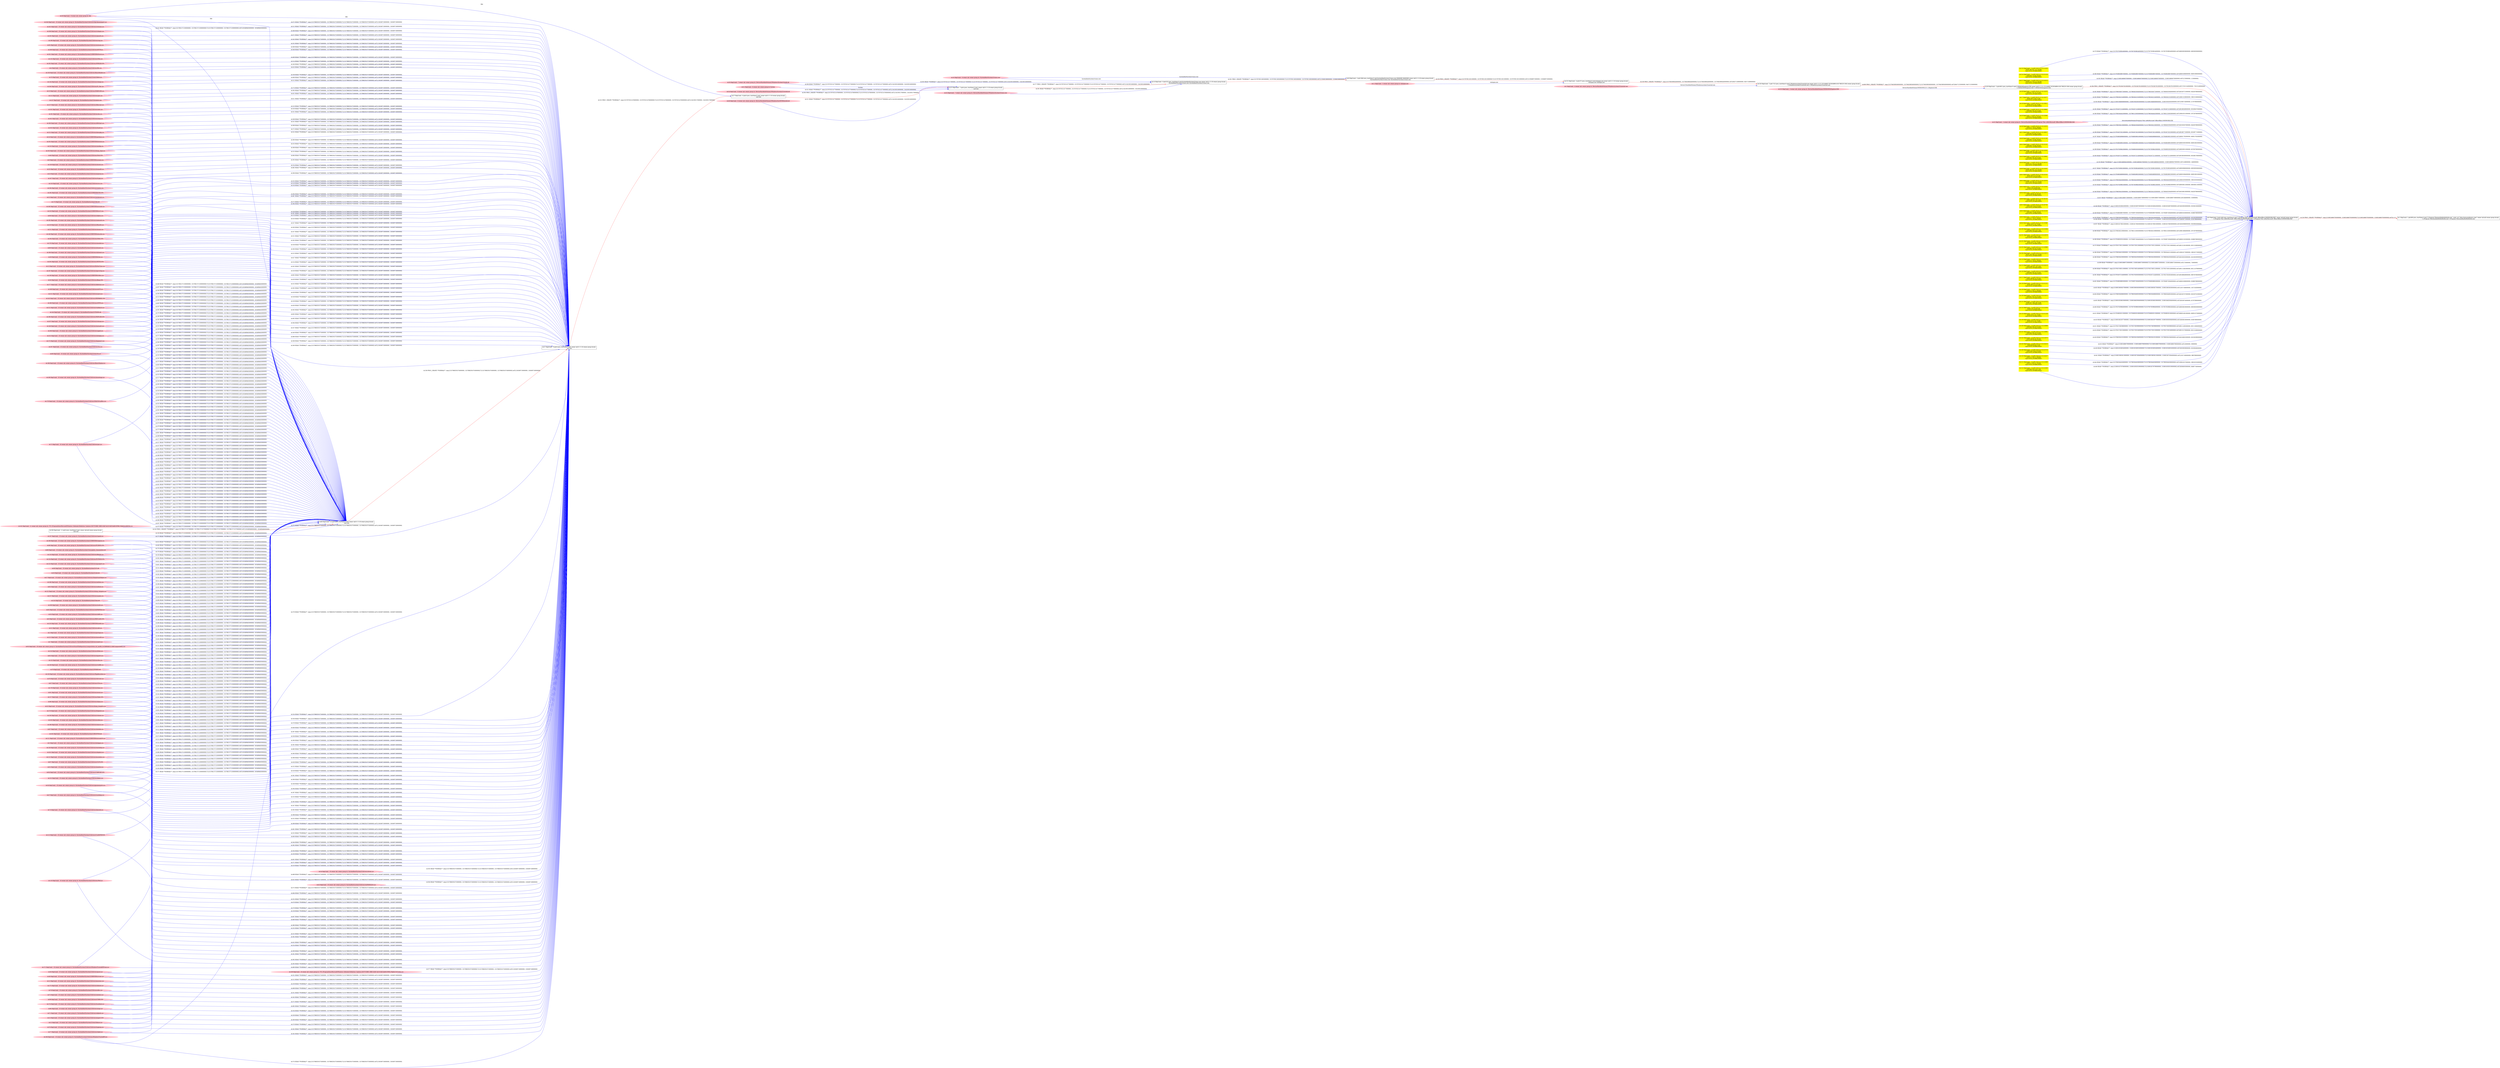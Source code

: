 digraph  {
rankdir=LR
"182"[color=pink,label="id:182 HopCount: -10 owner uid: owner group id: /SystemRoot/System32/drivers/swenum.sys ", shape=oval,style=filled];
"57"[color=black,label="id:57 HopCount: -9 pid:0 proc_starttime:0 cmd: owner uid:S-1-5-18 owner group id:null,\n null null", shape=box,style=solid];
"182" -> "57" [id=512,__obj="READ"color=blue,label="id:512 READ **NORMAL**  seqs:[1557868291075000000, 1557868291075000000] T:[1557868291075000000, 1557868291075000000] relT:[156569718000000, 156569718000000]",style=solid];
"85"[color=pink,label="id:85 HopCount: -10 owner uid: owner group id: /SystemRoot/System32/drivers/serenum.sys ", shape=oval,style=filled];
"68"[color=black,label="id:68 HopCount: -10 pid:0 proc_starttime:0 cmd: owner uid:S-1-5-18 owner group id:null,\n null null", shape=box,style=solid];
"85" -> "68" [id=513,__obj="READ"color=blue,label="id:513 READ **NORMAL**  seqs:[1557861371330000000, 1557861371330000000] T:[1557861371330000000, 1557861371330000000] relT:[163489463000000, 163489463000000]",style=solid];
"183"[color=pink,label="id:183 HopCount: -10 owner uid: owner group id: /SystemRoot/System32/drivers/WMILIB.SYS ", shape=oval,style=filled];
"183" -> "57" [id=514,__obj="READ"color=blue,label="id:514 READ **NORMAL**  seqs:[1557868291075000000, 1557868291075000000] T:[1557868291075000000, 1557868291075000000] relT:[156569718000000, 156569718000000]",style=solid];
"184"[color=pink,label="id:184 HopCount: -10 owner uid: owner group id: /SystemRoot/System32/Drivers/Fs_Rec.sys ", shape=oval,style=filled];
"184" -> "57" [id=515,__obj="READ"color=blue,label="id:515 READ **NORMAL**  seqs:[1557868291075000000, 1557868291075000000] T:[1557868291075000000, 1557868291075000000] relT:[156569718000000, 156569718000000]",style=solid];
"180"[color=pink,label="id:180 HopCount: -10 owner uid: owner group id: /SystemRoot/System32/drivers/i8042prt.sys ", shape=oval,style=filled];
"180" -> "68" [id=516,__obj="READ"color=blue,label="id:516 READ **NORMAL**  seqs:[1557861371330000000, 1557861371330000000] T:[1557861371330000000, 1557861371330000000] relT:[163489463000000, 163489463000000]",style=solid];
"9"[color=pink,label="id:9 HopCount: -10 owner uid: owner group id: /SystemRoot/system32/DRIVERS/sysmon.sys ", shape=oval,style=filled];
"9" -> "68" [id=517,__obj="READ"color=blue,label="id:517 READ **NORMAL**  seqs:[1557861371330000000, 1557861371330000000] T:[1557861371330000000, 1557861371330000000] relT:[163489463000000, 163489463000000]",style=solid];
"185"[color=pink,label="id:185 HopCount: -10 owner uid: owner group id: /SystemRoot/system32/DRIVERS/TDI.SYS ", shape=oval,style=filled];
"185" -> "57" [id=518,__obj="READ"color=blue,label="id:518 READ **NORMAL**  seqs:[1557868291075000000, 1557868291075000000] T:[1557868291075000000, 1557868291075000000] relT:[156569718000000, 156569718000000]",style=solid];
"96"[color=pink,label="id:96 HopCount: -10 owner uid: owner group id: /SystemRoot/System32/drivers/rdpbus.sys ", shape=oval,style=filled];
"96" -> "68" [id=519,__obj="READ"color=blue,label="id:519 READ **NORMAL**  seqs:[1557861371330000000, 1557861371330000000] T:[1557861371330000000, 1557861371330000000] relT:[163489463000000, 163489463000000]",style=solid];
"148"[color=pink,label="id:148 HopCount: -10 owner uid: owner group id: /SystemRoot/system32/DRIVERS/ahcache.sys ", shape=oval,style=filled];
"148" -> "57" [id=520,__obj="READ"color=blue,label="id:520 READ **NORMAL**  seqs:[1557868291075000000, 1557868291075000000] T:[1557868291075000000, 1557868291075000000] relT:[156569718000000, 156569718000000]",style=solid];
"186"[color=pink,label="id:186 HopCount: -10 owner uid: owner group id: /SystemRoot/System32/drivers/rdyboost.sys ", shape=oval,style=filled];
"186" -> "57" [id=521,__obj="READ"color=blue,label="id:521 READ **NORMAL**  seqs:[1557868291075000000, 1557868291075000000] T:[1557868291075000000, 1557868291075000000] relT:[156569718000000, 156569718000000]",style=solid];
"184" -> "68" [id=522,__obj="READ"color=blue,label="id:522 READ **NORMAL**  seqs:[1557861371330000000, 1557861371330000000] T:[1557861371330000000, 1557861371330000000] relT:[163489463000000, 163489463000000]",style=solid];
"187"[color=pink,label="id:187 HopCount: -10 owner uid: owner group id: /SystemRoot/System32/drivers/npsvctrig.sys ", shape=oval,style=filled];
"187" -> "57" [id=523,__obj="READ"color=blue,label="id:523 READ **NORMAL**  seqs:[1557868291075000000, 1557868291075000000] T:[1557868291075000000, 1557868291075000000] relT:[156569718000000, 156569718000000]",style=solid];
"189"[color=pink,label="id:189 HopCount: -10 owner uid: owner group id: /SystemRoot/System32/drivers/ACPI.sys ", shape=oval,style=filled];
"189" -> "68" [id=524,__obj="READ"color=blue,label="id:524 READ **NORMAL**  seqs:[1557861371330000000, 1557861371330000000] T:[1557861371330000000, 1557861371330000000] relT:[163489463000000, 163489463000000]",style=solid];
"188"[color=pink,label="id:188 HopCount: -10 owner uid: owner group id: /SystemRoot/System32/Drivers/NTFS.sys ", shape=oval,style=filled];
"188" -> "57" [id=525,__obj="READ"color=blue,label="id:525 READ **NORMAL**  seqs:[1557868291075000000, 1557868291075000000] T:[1557868291075000000, 1557868291075000000] relT:[156569718000000, 156569718000000]",style=solid];
"189" -> "57" [id=526,__obj="READ"color=blue,label="id:526 READ **NORMAL**  seqs:[1557868291075000000, 1557868291075000000] T:[1557868291075000000, 1557868291075000000] relT:[156569718000000, 156569718000000]",style=solid];
"186" -> "68" [id=527,__obj="READ"color=blue,label="id:527 READ **NORMAL**  seqs:[1557861371330000000, 1557861371330000000] T:[1557861371330000000, 1557861371330000000] relT:[163489463000000, 163489463000000]",style=solid];
"190"[color=pink,label="id:190 HopCount: -10 owner uid: owner group id: /SystemRoot/system32/drivers/wcifs.sys ", shape=oval,style=filled];
"190" -> "57" [id=528,__obj="READ"color=blue,label="id:528 READ **NORMAL**  seqs:[1557868291075000000, 1557868291075000000] T:[1557868291075000000, 1557868291075000000] relT:[156569718000000, 156569718000000]",style=solid];
"23"[color=pink,label="id:23 HopCount: -10 owner uid: owner group id: /SystemRoot/system32/drivers/Wdf01000.sys ", shape=oval,style=filled];
"23" -> "68" [id=529,__obj="READ"color=blue,label="id:529 READ **NORMAL**  seqs:[1557861371330000000, 1557861371330000000] T:[1557861371330000000, 1557861371330000000] relT:[163489463000000, 163489463000000]",style=solid];
"191"[color=pink,label="id:191 HopCount: -10 owner uid: owner group id: /SystemRoot/System32/drivers/ks.sys ", shape=oval,style=filled];
"191" -> "57" [id=530,__obj="READ"color=blue,label="id:530 READ **NORMAL**  seqs:[1557868291075000000, 1557868291075000000] T:[1557868291075000000, 1557868291075000000] relT:[156569718000000, 156569718000000]",style=solid];
"192"[color=pink,label="id:192 HopCount: -10 owner uid: owner group id: /SystemRoot/system32/drivers/luafv.sys ", shape=oval,style=filled];
"192" -> "57" [id=531,__obj="READ"color=blue,label="id:531 READ **NORMAL**  seqs:[1557868291075000000, 1557868291075000000] T:[1557868291075000000, 1557868291075000000] relT:[156569718000000, 156569718000000]",style=solid];
"192" -> "68" [id=532,__obj="READ"color=blue,label="id:532 READ **NORMAL**  seqs:[1557861371333000000, 1557861371333000000] T:[1557861371333000000, 1557861371333000000] relT:[163489460000000, 163489460000000]",style=solid];
"193"[color=pink,label="id:193 HopCount: -10 owner uid: owner group id: /SystemRoot/System32/Drivers/dump_atapi.sys ", shape=oval,style=filled];
"193" -> "57" [id=533,__obj="READ"color=blue,label="id:533 READ **NORMAL**  seqs:[1557868291075000000, 1557868291075000000] T:[1557868291075000000, 1557868291075000000] relT:[156569718000000, 156569718000000]",style=solid];
"159"[color=pink,label="id:159 HopCount: -10 owner uid: owner group id: /SystemRoot/system32/drivers/iorate.sys ", shape=oval,style=filled];
"159" -> "68" [id=534,__obj="READ"color=blue,label="id:534 READ **NORMAL**  seqs:[1557861371330000000, 1557861371330000000] T:[1557861371330000000, 1557861371330000000] relT:[163489463000000, 163489463000000]",style=solid];
"194"[color=pink,label="id:194 HopCount: -10 owner uid: owner group id: /SystemRoot/System32/drivers/umbus.sys ", shape=oval,style=filled];
"194" -> "57" [id=535,__obj="READ"color=blue,label="id:535 READ **NORMAL**  seqs:[1557868291075000000, 1557868291075000000] T:[1557868291075000000, 1557868291075000000] relT:[156569718000000, 156569718000000]",style=solid];
"195"[color=pink,label="id:195 HopCount: -10 owner uid: owner group id: /SystemRoot/System32/drivers/cmimcext.sys ", shape=oval,style=filled];
"195" -> "57" [id=536,__obj="READ"color=blue,label="id:536 READ **NORMAL**  seqs:[1557868291075000000, 1557868291075000000] T:[1557868291075000000, 1557868291075000000] relT:[156569718000000, 156569718000000]",style=solid];
"38"[color=pink,label="id:38 HopCount: -10 owner uid: owner group id: /SystemRoot/system32/DRIVERS/tdx.sys ", shape=oval,style=filled];
"38" -> "68" [id=537,__obj="READ"color=blue,label="id:537 READ **NORMAL**  seqs:[1557861371330000000, 1557861371330000000] T:[1557861371330000000, 1557861371330000000] relT:[163489463000000, 163489463000000]",style=solid];
"196"[color=pink,label="id:196 HopCount: -10 owner uid: owner group id: /SystemRoot/system32/drivers/WDFLDR.SYS ", shape=oval,style=filled];
"196" -> "57" [id=538,__obj="READ"color=blue,label="id:538 READ **NORMAL**  seqs:[1557868291075000000, 1557868291075000000] T:[1557868291075000000, 1557868291075000000] relT:[156569718000000, 156569718000000]",style=solid];
"197"[color=pink,label="id:197 HopCount: -10 owner uid: owner group id: /SystemRoot/System32/drivers/volsnap.sys ", shape=oval,style=filled];
"197" -> "57" [id=539,__obj="READ"color=blue,label="id:539 READ **NORMAL**  seqs:[1557868291075000000, 1557868291075000000] T:[1557868291075000000, 1557868291075000000] relT:[156569718000000, 156569718000000]",style=solid];
"198"[color=pink,label="id:198 HopCount: -10 owner uid: owner group id: /SystemRoot/System32/drivers/BasicDisplay.sys ", shape=oval,style=filled];
"198" -> "57" [id=540,__obj="READ"color=blue,label="id:540 READ **NORMAL**  seqs:[1557868291075000000, 1557868291075000000] T:[1557868291075000000, 1557868291075000000] relT:[156569718000000, 156569718000000]",style=solid];
"169"[color=pink,label="id:169 HopCount: -10 owner uid: owner group id: /SystemRoot/System32/drivers/mountmgr.sys ", shape=oval,style=filled];
"169" -> "68" [id=541,__obj="READ"color=blue,label="id:541 READ **NORMAL**  seqs:[1557861371330000000, 1557861371330000000] T:[1557861371330000000, 1557861371330000000] relT:[163489463000000, 163489463000000]",style=solid];
"164"[color=pink,label="id:164 HopCount: -10 owner uid: owner group id: /SystemRoot/System32/drivers/rdpvideominiport.sys ", shape=oval,style=filled];
"164" -> "68" [id=542,__obj="READ"color=blue,label="id:542 READ **NORMAL**  seqs:[1557861371330000000, 1557861371330000000] T:[1557861371330000000, 1557861371330000000] relT:[163489463000000, 163489463000000]",style=solid];
"200"[color=black,label="id:200 HopCount: -11 pid:0 proc_starttime:0 cmd: owner uid:null owner group id:null,\n null null", shape=box,style=solid];
"200" -> "68" [id=543,__obj="PROC_CREATE"color=red,label="id:543 PROC_CREATE **NORMAL**  seqs:[1557861371327000000, 1557861371327000000] T:[1557861371327000000, 1557861371327000000] relT:[163489466000000, 163489466000000]",style=solid];
"163"[color=pink,label="id:163 HopCount: -10 owner uid: owner group id: /SystemRoot/system32/drivers/peauth.sys ", shape=oval,style=filled];
"163" -> "68" [id=544,__obj="READ"color=blue,label="id:544 READ **NORMAL**  seqs:[1557861371333000000, 1557861371333000000] T:[1557861371333000000, 1557861371333000000] relT:[163489460000000, 163489460000000]",style=solid];
"199"[color=pink,label="id:199 HopCount: -10 owner uid: owner group id: /SystemRoot/System32/drivers/cng.sys ", shape=oval,style=filled];
"199" -> "57" [id=545,__obj="READ"color=blue,label="id:545 READ **NORMAL**  seqs:[1557868291075000000, 1557868291075000000] T:[1557868291075000000, 1557868291075000000] relT:[156569718000000, 156569718000000]",style=solid];
"201"[color=pink,label="id:201 HopCount: -10 owner uid: owner group id: /SystemRoot/System32/DRIVERS/fvevol.sys ", shape=oval,style=filled];
"201" -> "57" [id=546,__obj="READ"color=blue,label="id:546 READ **NORMAL**  seqs:[1557868291075000000, 1557868291075000000] T:[1557868291075000000, 1557868291075000000] relT:[156569718000000, 156569718000000]",style=solid];
"135"[color=pink,label="id:135 HopCount: -10 owner uid: owner group id: /SystemRoot/system32/drivers/Ndu.sys ", shape=oval,style=filled];
"135" -> "68" [id=547,__obj="READ"color=blue,label="id:547 READ **NORMAL**  seqs:[1557861371333000000, 1557861371333000000] T:[1557861371333000000, 1557861371333000000] relT:[163489460000000, 163489460000000]",style=solid];
"136"[color=pink,label="id:136 HopCount: -10 owner uid: owner group id: /SystemRoot/System32/drivers/BasicRender.sys ", shape=oval,style=filled];
"136" -> "68" [id=548,__obj="READ"color=blue,label="id:548 READ **NORMAL**  seqs:[1557861371330000000, 1557861371330000000] T:[1557861371330000000, 1557861371330000000] relT:[163489463000000, 163489463000000]",style=solid];
"134"[color=pink,label="id:134 HopCount: -10 owner uid: owner group id: /SystemRoot/System32/drivers/volmgr.sys ", shape=oval,style=filled];
"134" -> "68" [id=549,__obj="READ"color=blue,label="id:549 READ **NORMAL**  seqs:[1557861371330000000, 1557861371330000000] T:[1557861371330000000, 1557861371330000000] relT:[163489463000000, 163489463000000]",style=solid];
"137"[color=pink,label="id:137 HopCount: -10 owner uid: owner group id: /SystemRoot/system32/drivers/filecrypt.sys ", shape=oval,style=filled];
"137" -> "68" [id=550,__obj="READ"color=blue,label="id:550 READ **NORMAL**  seqs:[1557861371330000000, 1557861371330000000] T:[1557861371330000000, 1557861371330000000] relT:[163489463000000, 163489463000000]",style=solid];
"202"[color=pink,label="id:202 HopCount: -10 owner uid: owner group id: /SystemRoot/System32/Drivers/mup.sys ", shape=oval,style=filled];
"202" -> "57" [id=551,__obj="READ"color=blue,label="id:551 READ **NORMAL**  seqs:[1557868291075000000, 1557868291075000000] T:[1557868291075000000, 1557868291075000000] relT:[156569718000000, 156569718000000]",style=solid];
"203"[color=pink,label="id:203 HopCount: -10 owner uid: owner group id: /SystemRoot/system32/DRIVERS/bowser.sys ", shape=oval,style=filled];
"203" -> "57" [id=552,__obj="READ"color=blue,label="id:552 READ **NORMAL**  seqs:[1557868291075000000, 1557868291075000000] T:[1557868291075000000, 1557868291075000000] relT:[156569718000000, 156569718000000]",style=solid];
"46"[color=pink,label="id:46 HopCount: -10 owner uid: owner group id: /SystemRoot/System32/Drivers/Null.SYS ", shape=oval,style=filled];
"46" -> "68" [id=553,__obj="READ"color=blue,label="id:553 READ **NORMAL**  seqs:[1557861371330000000, 1557861371330000000] T:[1557861371330000000, 1557861371330000000] relT:[163489463000000, 163489463000000]",style=solid];
"167"[color=pink,label="id:167 HopCount: -10 owner uid: owner group id: /SystemRoot/System32/drivers/tcpip.sys ", shape=oval,style=filled];
"167" -> "68" [id=554,__obj="READ"color=blue,label="id:554 READ **NORMAL**  seqs:[1557861371330000000, 1557861371330000000] T:[1557861371330000000, 1557861371330000000] relT:[163489463000000, 163489463000000]",style=solid];
"52"[color=pink,label="id:52 HopCount: -10 owner uid: owner group id: /SystemRoot/System32/drivers/werkernel.sys ", shape=oval,style=filled];
"52" -> "68" [id=555,__obj="READ"color=blue,label="id:555 READ **NORMAL**  seqs:[1557861371330000000, 1557861371330000000] T:[1557861371330000000, 1557861371330000000] relT:[163489463000000, 163489463000000]",style=solid];
"173"[color=pink,label="id:173 HopCount: -10 owner uid: owner group id: /SystemRoot/system32/kd.dll ", shape=oval,style=filled];
"173" -> "68" [id=556,__obj="READ"color=blue,label="id:556 READ **NORMAL**  seqs:[1557861371329000000, 1557861371329000000] T:[1557861371329000000, 1557861371329000000] relT:[163489464000000, 163489464000000]",style=solid];
"204"[color=pink,label="id:204 HopCount: -10 owner uid: owner group id: /SystemRoot/System32/Drivers/Msfs.SYS ", shape=oval,style=filled];
"204" -> "57" [id=557,__obj="READ"color=blue,label="id:557 READ **NORMAL**  seqs:[1557868291075000000, 1557868291075000000] T:[1557868291075000000, 1557868291075000000] relT:[156569718000000, 156569718000000]",style=solid];
"205"[color=pink,label="id:205 HopCount: -10 owner uid: owner group id: /SystemRoot/system32/drivers/NETIO.SYS ", shape=oval,style=filled];
"205" -> "57" [id=558,__obj="READ"color=blue,label="id:558 READ **NORMAL**  seqs:[1557868291075000000, 1557868291075000000] T:[1557868291075000000, 1557868291075000000] relT:[156569718000000, 156569718000000]",style=solid];
"138"[color=pink,label="id:138 HopCount: -10 owner uid: owner group id: /SystemRoot/system32/DRIVERS/rdbss.sys ", shape=oval,style=filled];
"138" -> "68" [id=559,__obj="READ"color=blue,label="id:559 READ **NORMAL**  seqs:[1557861371330000000, 1557861371330000000] T:[1557861371330000000, 1557861371330000000] relT:[163489463000000, 163489463000000]",style=solid];
"145"[color=pink,label="id:145 HopCount: -10 owner uid: owner group id: /SystemRoot/System32/drivers/HIDPARSE.SYS ", shape=oval,style=filled];
"145" -> "68" [id=560,__obj="READ"color=blue,label="id:560 READ **NORMAL**  seqs:[1557861371330000000, 1557861371330000000] T:[1557861371330000000, 1557861371330000000] relT:[163489463000000, 163489463000000]",style=solid];
"144"[color=pink,label="id:144 HopCount: -10 owner uid: owner group id: /SystemRoot/System32/TSDDD.dll ", shape=oval,style=filled];
"144" -> "68" [id=561,__obj="READ"color=blue,label="id:561 READ **NORMAL**  seqs:[1557861371330000000, 1557861371330000000] T:[1557861371330000000, 1557861371330000000] relT:[163489463000000, 163489463000000]",style=solid];
"146"[color=pink,label="id:146 HopCount: -10 owner uid: owner group id: /SystemRoot/System32/drivers/msisadrv.sys ", shape=oval,style=filled];
"146" -> "68" [id=562,__obj="READ"color=blue,label="id:562 READ **NORMAL**  seqs:[1557861371330000000, 1557861371330000000] T:[1557861371330000000, 1557861371330000000] relT:[163489463000000, 163489463000000]",style=solid];
"206"[color=pink,label="id:206 HopCount: -10 owner uid: owner group id: /SystemRoot/system32/drivers/appid.sys ", shape=oval,style=filled];
"206" -> "57" [id=563,__obj="READ"color=blue,label="id:563 READ **NORMAL**  seqs:[1557868291075000000, 1557868291075000000] T:[1557868291075000000, 1557868291075000000] relT:[156569718000000, 156569718000000]",style=solid];
"207"[color=pink,label="id:207 HopCount: -10 owner uid: owner group id: /SystemRoot/System32/drivers/tm.sys ", shape=oval,style=filled];
"207" -> "57" [id=564,__obj="READ"color=blue,label="id:564 READ **NORMAL**  seqs:[1557868291075000000, 1557868291075000000] T:[1557868291075000000, 1557868291075000000] relT:[156569718000000, 156569718000000]",style=solid];
"69"[color=pink,label="id:69 HopCount: -10 owner uid: owner group id: /SystemRoot/System32/win32k.sys ", shape=oval,style=filled];
"69" -> "68" [id=565,__obj="READ"color=blue,label="id:565 READ **NORMAL**  seqs:[1557861371330000000, 1557861371330000000] T:[1557861371330000000, 1557861371330000000] relT:[163489463000000, 163489463000000]",style=solid];
"179"[color=pink,label="id:179 HopCount: -10 owner uid: owner group id: /SystemRoot/System32/drivers/NdisVirtualBus.sys ", shape=oval,style=filled];
"179" -> "68" [id=566,__obj="READ"color=blue,label="id:566 READ **NORMAL**  seqs:[1557861371330000000, 1557861371330000000] T:[1557861371330000000, 1557861371330000000] relT:[163489463000000, 163489463000000]",style=solid];
"72"[color=pink,label="id:72 HopCount: -10 owner uid: owner group id: /SystemRoot/System32/drivers/pci.sys ", shape=oval,style=filled];
"72" -> "68" [id=567,__obj="READ"color=blue,label="id:567 READ **NORMAL**  seqs:[1557861371330000000, 1557861371330000000] T:[1557861371330000000, 1557861371330000000] relT:[163489463000000, 163489463000000]",style=solid];
"208"[color=pink,label="id:208 HopCount: -10 owner uid: owner group id: /SystemRoot/System32/drivers/volmgrx.sys ", shape=oval,style=filled];
"208" -> "57" [id=568,__obj="READ"color=blue,label="id:568 READ **NORMAL**  seqs:[1557868291075000000, 1557868291075000000] T:[1557868291075000000, 1557868291075000000] relT:[156569718000000, 156569718000000]",style=solid];
"209"[color=pink,label="id:209 HopCount: -10 owner uid: owner group id: /SystemRoot/system32/drivers/HTTP.sys ", shape=oval,style=filled];
"209" -> "57" [id=569,__obj="READ"color=blue,label="id:569 READ **NORMAL**  seqs:[1557868291075000000, 1557868291075000000] T:[1557868291075000000, 1557868291075000000] relT:[156569718000000, 156569718000000]",style=solid];
"4"[color=pink,label="id:4 HopCount: -10 owner uid: owner group id: /SystemRoot/System32/drivers/fdc.sys ", shape=oval,style=filled];
"4" -> "68" [id=570,__obj="READ"color=blue,label="id:570 READ **NORMAL**  seqs:[1557861371330000000, 1557861371330000000] T:[1557861371330000000, 1557861371330000000] relT:[163489463000000, 163489463000000]",style=solid];
"147"[color=pink,label="id:147 HopCount: -10 owner uid: owner group id: /SystemRoot/system32/ntoskrnl.exe ", shape=oval,style=filled];
"147" -> "68" [id=571,__obj="READ"color=blue,label="id:571 READ **NORMAL**  seqs:[1557861371329000000, 1557861371329000000] T:[1557861371329000000, 1557861371329000000] relT:[163489464000000, 163489464000000]",style=solid];
"24"[color=pink,label="id:24 HopCount: -10 owner uid: owner group id: /SystemRoot/system32/DRIVERS/perfmon.sys ", shape=oval,style=filled];
"24" -> "68" [id=572,__obj="READ"color=blue,label="id:572 READ **NORMAL**  seqs:[1557861371330000000, 1557861371330000000] T:[1557861371330000000, 1557861371330000000] relT:[163489463000000, 163489463000000]",style=solid];
"148" -> "68" [id=573,__obj="READ"color=blue,label="id:573 READ **NORMAL**  seqs:[1557861371330000000, 1557861371330000000] T:[1557861371330000000, 1557861371330000000] relT:[163489463000000, 163489463000000]",style=solid];
"10"[color=pink,label="id:10 HopCount: -10 owner uid: owner group id: /SystemRoot/system32/drivers/nsiproxy.sys ", shape=oval,style=filled];
"10" -> "68" [id=574,__obj="READ"color=blue,label="id:574 READ **NORMAL**  seqs:[1557861371330000000, 1557861371330000000] T:[1557861371330000000, 1557861371330000000] relT:[163489463000000, 163489463000000]",style=solid];
"210"[color=pink,label="id:210 HopCount: -10 owner uid: owner group id: /SystemRoot/System32/DRIVERS/srv2.sys ", shape=oval,style=filled];
"210" -> "57" [id=575,__obj="READ"color=blue,label="id:575 READ **NORMAL**  seqs:[1557868291075000000, 1557868291075000000] T:[1557868291075000000, 1557868291075000000] relT:[156569718000000, 156569718000000]",style=solid];
"211"[color=pink,label="id:211 HopCount: -10 owner uid: owner group id: /SystemRoot/System32/drivers/msrpc.sys ", shape=oval,style=filled];
"211" -> "57" [id=576,__obj="READ"color=blue,label="id:576 READ **NORMAL**  seqs:[1557868291075000000, 1557868291075000000] T:[1557868291075000000, 1557868291075000000] relT:[156569718000000, 156569718000000]",style=solid];
"89"[color=pink,label="id:89 HopCount: -10 owner uid: owner group id: /SystemRoot/System32/drivers/ntosext.sys ", shape=oval,style=filled];
"89" -> "68" [id=577,__obj="READ"color=blue,label="id:577 READ **NORMAL**  seqs:[1557861371330000000, 1557861371330000000] T:[1557861371330000000, 1557861371330000000] relT:[163489463000000, 163489463000000]",style=solid];
"13"[color=pink,label="id:13 HopCount: -10 owner uid: owner group id: /SystemRoot/System32/drivers/EhStorClass.sys ", shape=oval,style=filled];
"13" -> "68" [id=578,__obj="READ"color=blue,label="id:578 READ **NORMAL**  seqs:[1557861371330000000, 1557861371330000000] T:[1557861371330000000, 1557861371330000000] relT:[163489463000000, 163489463000000]",style=solid];
"153"[color=yellow,label="id:153 HopCount: -2 srcIP:128.55.12.55:51033\ndstIP:199.181.132.250:80\ntype:SOCK_ESTABLISHED ", shape=box,style=filled];
"0"[color=black,label="id:0 HopCount: 0 pid:1440 proc_starttime:0 cmd:\"C:\Program Files (x86)\Microsoft Office\Office15\WINWORD.EXE\" owner uid:null owner group id:null,\n C:/Program Files (x86)/Microsoft Office/Office15/WINWORD.EXE C:/Program Files (x86)/Microsoft Office/Office15/WINWORD.EXE", shape=box,style=solid];
"153" -> "0" [id=579,__obj="READ"color=blue,label="id:579 READ **NORMAL**  seqs:[1557957929854000000, 1557957929854000000] T:[1557957929854000000, 1557957929854000000] relT:[66930939000000, 66930939000000]",style=solid];
"177"[color=pink,label="id:177 HopCount: -10 owner uid: owner group id: /SystemRoot/System32/drivers/kbdclass.sys ", shape=oval,style=filled];
"177" -> "68" [id=580,__obj="READ"color=blue,label="id:580 READ **NORMAL**  seqs:[1557861371330000000, 1557861371330000000] T:[1557861371330000000, 1557861371330000000] relT:[163489463000000, 163489463000000]",style=solid];
"59"[color=pink,label="id:59 HopCount: -9 owner uid: owner group id: Idle ", shape=oval,style=filled];
"59" -> "68" [id=581,__obj="FILE_EXEC"color=blue,label="Idle",style=solid];
"212"[color=pink,label="id:212 HopCount: -10 owner uid: owner group id: /SystemRoot/System32/drivers/vmbkmclr.sys ", shape=oval,style=filled];
"212" -> "57" [id=582,__obj="READ"color=blue,label="id:582 READ **NORMAL**  seqs:[1557868291075000000, 1557868291075000000] T:[1557868291075000000, 1557868291075000000] relT:[156569718000000, 156569718000000]",style=solid];
"213"[color=pink,label="id:213 HopCount: -10 owner uid: owner group id: /SystemRoot/system32/drivers/pdc.sys ", shape=oval,style=filled];
"213" -> "57" [id=583,__obj="READ"color=blue,label="id:583 READ **NORMAL**  seqs:[1557868291075000000, 1557868291075000000] T:[1557868291075000000, 1557868291075000000] relT:[156569718000000, 156569718000000]",style=solid];
"181"[color=pink,label="id:181 HopCount: -10 owner uid: owner group id: /SystemRoot/system32/drivers/ndis.sys ", shape=oval,style=filled];
"181" -> "68" [id=584,__obj="READ"color=blue,label="id:584 READ **NORMAL**  seqs:[1557861371330000000, 1557861371330000000] T:[1557861371330000000, 1557861371330000000] relT:[163489463000000, 163489463000000]",style=solid];
"185" -> "68" [id=585,__obj="READ"color=blue,label="id:585 READ **NORMAL**  seqs:[1557861371330000000, 1557861371330000000] T:[1557861371330000000, 1557861371330000000] relT:[163489463000000, 163489463000000]",style=solid];
"214"[color=yellow,label="id:214 HopCount: -2 srcIP:128.55.12.55:51224\ndstIP:66.179.48.100:80\ntype:SOCK_ESTABLISHED ", shape=box,style=filled];
"214" -> "0" [id=586,__obj="READ"color=blue,label="id:586 READ **NORMAL**  seqs:[1557958858987000000, 1557958858987000000] T:[1557958858987000000, 1557958858987000000] relT:[66001806000000, 66001806000000]",style=solid];
"191" -> "68" [id=587,__obj="READ"color=blue,label="id:587 READ **NORMAL**  seqs:[1557861371330000000, 1557861371330000000] T:[1557861371330000000, 1557861371330000000] relT:[163489463000000, 163489463000000]",style=solid];
"187" -> "68" [id=588,__obj="READ"color=blue,label="id:588 READ **NORMAL**  seqs:[1557861371330000000, 1557861371330000000] T:[1557861371330000000, 1557861371330000000] relT:[163489463000000, 163489463000000]",style=solid];
"215"[color=pink,label="id:215 HopCount: -10 owner uid: owner group id: /SystemRoot/System32/Drivers/ksecpkg.sys ", shape=oval,style=filled];
"215" -> "57" [id=589,__obj="READ"color=blue,label="id:589 READ **NORMAL**  seqs:[1557868291075000000, 1557868291075000000] T:[1557868291075000000, 1557868291075000000] relT:[156569718000000, 156569718000000]",style=solid];
"216"[color=pink,label="id:216 HopCount: -10 owner uid: owner group id: /SystemRoot/system32/drivers/mslldp.sys ", shape=oval,style=filled];
"216" -> "57" [id=590,__obj="READ"color=blue,label="id:590 READ **NORMAL**  seqs:[1557868291075000000, 1557868291075000000] T:[1557868291075000000, 1557868291075000000] relT:[156569718000000, 156569718000000]",style=solid];
"183" -> "68" [id=591,__obj="READ"color=blue,label="id:591 READ **NORMAL**  seqs:[1557861371330000000, 1557861371330000000] T:[1557861371330000000, 1557861371330000000] relT:[163489463000000, 163489463000000]",style=solid];
"196" -> "68" [id=592,__obj="READ"color=blue,label="id:592 READ **NORMAL**  seqs:[1557861371330000000, 1557861371330000000] T:[1557861371330000000, 1557861371330000000] relT:[163489463000000, 163489463000000]",style=solid];
"217"[color=yellow,label="id:217 HopCount: -2 srcIP:128.55.12.55:54152\ndstIP:212.179.112.243:80\ntype:SOCK_ESTABLISHED ", shape=box,style=filled];
"217" -> "0" [id=593,__obj="READ"color=blue,label="id:593 READ **NORMAL**  seqs:[1558024860670000000, 1558024860670000000] T:[1558024860670000000, 1558024860670000000] relT:[123000000, 123000000]",style=solid];
"199" -> "68" [id=594,__obj="READ"color=blue,label="id:594 READ **NORMAL**  seqs:[1557861371330000000, 1557861371330000000] T:[1557861371330000000, 1557861371330000000] relT:[163489463000000, 163489463000000]",style=solid];
"35"[color=pink,label="id:35 HopCount: -10 owner uid: owner group id: /SystemRoot/system32/drivers/storqosflt.sys ", shape=oval,style=filled];
"35" -> "68" [id=595,__obj="READ"color=blue,label="id:595 READ **NORMAL**  seqs:[1557861371333000000, 1557861371333000000] T:[1557861371333000000, 1557861371333000000] relT:[163489460000000, 163489460000000]",style=solid];
"218"[color=pink,label="id:218 HopCount: -10 owner uid: owner group id: /SystemRoot/system32/drivers/csc.sys ", shape=oval,style=filled];
"218" -> "57" [id=596,__obj="READ"color=blue,label="id:596 READ **NORMAL**  seqs:[1557868291075000000, 1557868291075000000] T:[1557868291075000000, 1557868291075000000] relT:[156569718000000, 156569718000000]",style=solid];
"219"[color=pink,label="id:219 HopCount: -10 owner uid: owner group id: /SystemRoot/System32/drivers/Rtnic64.sys ", shape=oval,style=filled];
"219" -> "57" [id=597,__obj="READ"color=blue,label="id:597 READ **NORMAL**  seqs:[1557868291075000000, 1557868291075000000] T:[1557868291075000000, 1557868291075000000] relT:[156569718000000, 156569718000000]",style=solid];
"190" -> "68" [id=598,__obj="READ"color=blue,label="id:598 READ **NORMAL**  seqs:[1557861371333000000, 1557861371333000000] T:[1557861371333000000, 1557861371333000000] relT:[163489460000000, 163489460000000]",style=solid];
"50"[color=pink,label="id:50 HopCount: -10 owner uid: owner group id: /SystemRoot/System32/Drivers/Beep.SYS ", shape=oval,style=filled];
"50" -> "68" [id=599,__obj="READ"color=blue,label="id:599 READ **NORMAL**  seqs:[1557861371330000000, 1557861371330000000] T:[1557861371330000000, 1557861371330000000] relT:[163489463000000, 163489463000000]",style=solid];
"220"[color=black,label="id:220 HopCount: -3 pid:7132 proc_starttime:0 cmd:C:\Windows\system32\userinit.exe owner uid:S-1-5-21-231540947-922634896-4161786520-1004 owner group id:null,\n C:/Windows/system32/userinit.exe C:/Windows/system32/userinit.exe", shape=box,style=solid];
"28"[color=black,label="id:28 HopCount: -2 pid:4652 proc_starttime:0 cmd:C:\WINDOWS\Explorer.EXE owner uid:S-1-5-21-231540947-922634896-4161786520-1004 owner group id:null,\n C:/WINDOWS/Explorer.EXE C:/WINDOWS/Explorer.EXE", shape=box,style=solid];
"220" -> "28" [id=600,__obj="PROC_CREATE"color=red,label="id:600 PROC_CREATE **NORMAL**  seqs:[1557940389560000000, 1557940389560000000] T:[1557940389560000000, 1557940389560000000] relT:[84471233000000, 84471233000000]",style=solid];
"204" -> "68" [id=601,__obj="READ"color=blue,label="id:601 READ **NORMAL**  seqs:[1557861371330000000, 1557861371330000000] T:[1557861371330000000, 1557861371330000000] relT:[163489463000000, 163489463000000]",style=solid];
"221"[color=pink,label="id:221 HopCount: -10 owner uid: owner group id: /SystemRoot/System32/drivers/pcw.sys ", shape=oval,style=filled];
"221" -> "57" [id=602,__obj="READ"color=blue,label="id:602 READ **NORMAL**  seqs:[1557868291075000000, 1557868291075000000] T:[1557868291075000000, 1557868291075000000] relT:[156569718000000, 156569718000000]",style=solid];
"222"[color=pink,label="id:222 HopCount: -10 owner uid: owner group id: /SystemRoot/System32/drivers/intelpep.sys ", shape=oval,style=filled];
"222" -> "57" [id=603,__obj="READ"color=blue,label="id:603 READ **NORMAL**  seqs:[1557868291075000000, 1557868291075000000] T:[1557868291075000000, 1557868291075000000] relT:[156569718000000, 156569718000000]",style=solid];
"223"[color=pink,label="id:223 HopCount: -3 owner uid: owner group id: /Device/HarddiskVolume2/WINDOWS/Explorer.EXE ", shape=oval,style=filled];
"223" -> "28" [id=604,__obj="FILE_EXEC"color=blue,label="\Device\HarddiskVolume2\WINDOWS\Explorer.EXE",style=solid];
"1"[color=black,label="id:1 HopCount: 1 pid:800 proc_starttime:0 cmd:\"C:\Program Files\mozilla\firefox\firefox.exe\" -osint -url \"http://www.proflowers.com/\" owner uid:null owner group id:null,\n C:/Program Files/mozilla/firefox/firefox.exe C:/Program Files/mozilla/firefox/firefox.exe", shape=box,style=solid];
"0" -> "1" [id=226,__obj="PROC_CREATE"color=red,label="id:226 PROC_CREATE **NORMAL**  seqs:[1558024860793000000, 1558024860793000000] T:[1558024860793000000, 1558024860793000000] relT:[0, 0]",style=solid];
"172"[color=pink,label="id:172 HopCount: -10 owner uid: owner group id: /SystemRoot/System32/drivers/dxgmms2.sys ", shape=oval,style=filled];
"172" -> "68" [id=227,__obj="READ"color=blue,label="id:227 READ **NORMAL**  seqs:[1557861371330000000, 1557861371330000000] T:[1557861371330000000, 1557861371330000000] relT:[163489463000000, 163489463000000]",style=solid];
"107"[color=pink,label="id:107 HopCount: -10 owner uid: owner group id: /SystemRoot/system32/drivers/rspndr.sys ", shape=oval,style=filled];
"107" -> "68" [id=228,__obj="READ"color=blue,label="id:228 READ **NORMAL**  seqs:[1557861371333000000, 1557861371333000000] T:[1557861371333000000, 1557861371333000000] relT:[163489460000000, 163489460000000]",style=solid];
"123"[color=pink,label="id:123 HopCount: -10 owner uid: owner group id: /SystemRoot/System32/drivers/spaceport.sys ", shape=oval,style=filled];
"123" -> "68" [id=229,__obj="READ"color=blue,label="id:229 READ **NORMAL**  seqs:[1557861371330000000, 1557861371330000000] T:[1557861371330000000, 1557861371330000000] relT:[163489463000000, 163489463000000]",style=solid];
"202" -> "68" [id=230,__obj="READ"color=blue,label="id:230 READ **NORMAL**  seqs:[1557861371330000000, 1557861371330000000] T:[1557861371330000000, 1557861371330000000] relT:[163489463000000, 163489463000000]",style=solid];
"166"[color=pink,label="id:166 HopCount: -10 owner uid: owner group id: /SystemRoot/system32/drivers/netbios.sys ", shape=oval,style=filled];
"166" -> "68" [id=231,__obj="READ"color=blue,label="id:231 READ **NORMAL**  seqs:[1557861371330000000, 1557861371330000000] T:[1557861371330000000, 1557861371330000000] relT:[163489463000000, 163489463000000]",style=solid];
"224"[color=pink,label="id:224 HopCount: -10 owner uid: owner group id: /SystemRoot/system32/hal.dll ", shape=oval,style=filled];
"224" -> "57" [id=232,__obj="READ"color=blue,label="id:232 READ **NORMAL**  seqs:[1557868291075000000, 1557868291075000000] T:[1557868291075000000, 1557868291075000000] relT:[156569718000000, 156569718000000]",style=solid];
"2"[color=pink,label="id:2 HopCount: -10 owner uid: owner group id: /SystemRoot/System32/drivers/partmgr.sys ", shape=oval,style=filled];
"2" -> "57" [id=233,__obj="READ"color=blue,label="id:233 READ **NORMAL**  seqs:[1557868291075000000, 1557868291075000000] T:[1557868291075000000, 1557868291075000000] relT:[156569718000000, 156569718000000]",style=solid];
"79"[color=pink,label="id:79 HopCount: -10 owner uid: owner group id: /SystemRoot/system32/PSHED.dll ", shape=oval,style=filled];
"79" -> "68" [id=234,__obj="READ"color=blue,label="id:234 READ **NORMAL**  seqs:[1557861371330000000, 1557861371330000000] T:[1557861371330000000, 1557861371330000000] relT:[163489463000000, 163489463000000]",style=solid];
"178"[color=pink,label="id:178 HopCount: -10 owner uid: owner group id: /SystemRoot/system32/drivers/bam.sys ", shape=oval,style=filled];
"178" -> "68" [id=235,__obj="READ"color=blue,label="id:235 READ **NORMAL**  seqs:[1557861371330000000, 1557861371330000000] T:[1557861371330000000, 1557861371330000000] relT:[163489463000000, 163489463000000]",style=solid];
"225"[color=black,label="id:225 HopCount: -4 pid:472 proc_starttime:0 cmd:winlogon.exe owner uid:S-1-5-18 owner group id:null,\n winlogon.exe winlogon.exe", shape=box,style=solid];
"225" -> "220" [id=236,__obj="PROC_CREATE"color=red,label="id:236 PROC_CREATE **NORMAL**  seqs:[1557940389444000000, 1557940389444000000] T:[1557940389444000000, 1557940389444000000] relT:[84471349000000, 84471349000000]",style=solid];
"53"[color=pink,label="id:53 HopCount: -10 owner uid: owner group id: /SystemRoot/System32/Drivers/dump_dumpfve.sys ", shape=oval,style=filled];
"53" -> "68" [id=237,__obj="READ"color=blue,label="id:237 READ **NORMAL**  seqs:[1557861371330000000, 1557861371330000000] T:[1557861371330000000, 1557861371330000000] relT:[163489463000000, 163489463000000]",style=solid];
"168"[color=pink,label="id:168 HopCount: -10 owner uid: owner group id: /SystemRoot/system32/drivers/mmcss.sys ", shape=oval,style=filled];
"168" -> "68" [id=238,__obj="READ"color=blue,label="id:238 READ **NORMAL**  seqs:[1557861371333000000, 1557861371333000000] T:[1557861371333000000, 1557861371333000000] relT:[163489460000000, 163489460000000]",style=solid];
"3"[color=pink,label="id:3 HopCount: -10 owner uid: owner group id: /SystemRoot/System32/drivers/intelppm.sys ", shape=oval,style=filled];
"3" -> "57" [id=239,__obj="READ"color=blue,label="id:239 READ **NORMAL**  seqs:[1557868291075000000, 1557868291075000000] T:[1557868291075000000, 1557868291075000000] relT:[156569718000000, 156569718000000]",style=solid];
"4" -> "57" [id=240,__obj="READ"color=blue,label="id:240 READ **NORMAL**  seqs:[1557868291075000000, 1557868291075000000] T:[1557868291075000000, 1557868291075000000] relT:[156569718000000, 156569718000000]",style=solid];
"215" -> "68" [id=241,__obj="READ"color=blue,label="id:241 READ **NORMAL**  seqs:[1557861371330000000, 1557861371330000000] T:[1557861371330000000, 1557861371330000000] relT:[163489463000000, 163489463000000]",style=solid];
"67"[color=pink,label="id:67 HopCount: -10 owner uid: owner group id: /SystemRoot/System32/drivers/CLFS.SYS ", shape=oval,style=filled];
"67" -> "68" [id=242,__obj="READ"color=blue,label="id:242 READ **NORMAL**  seqs:[1557861371330000000, 1557861371330000000] T:[1557861371330000000, 1557861371330000000] relT:[163489463000000, 163489463000000]",style=solid];
"5"[color=pink,label="id:5 HopCount: -4 owner uid: owner group id: /Device/HarddiskVolume2/Windows/system32/userinit.exe ", shape=oval,style=filled];
"5" -> "220" [id=243,__obj="FILE_EXEC"color=blue,label="\Device\HarddiskVolume2\Windows\system32\userinit.exe",style=solid];
"56"[color=pink,label="id:56 HopCount: -10 owner uid: owner group id: /SystemRoot/System32/drivers/gpuenergydrv.sys ", shape=oval,style=filled];
"56" -> "68" [id=244,__obj="READ"color=blue,label="id:244 READ **NORMAL**  seqs:[1557861371330000000, 1557861371330000000] T:[1557861371330000000, 1557861371330000000] relT:[163489463000000, 163489463000000]",style=solid];
"70"[color=pink,label="id:70 HopCount: -10 owner uid: owner group id: /SystemRoot/System32/win32kfull.sys ", shape=oval,style=filled];
"70" -> "68" [id=245,__obj="READ"color=blue,label="id:245 READ **NORMAL**  seqs:[1557861371330000000, 1557861371330000000] T:[1557861371330000000, 1557861371330000000] relT:[163489463000000, 163489463000000]",style=solid];
"6"[color=pink,label="id:6 HopCount: -10 owner uid: owner group id: /SystemRoot/System32/drivers/HIDCLASS.SYS ", shape=oval,style=filled];
"6" -> "57" [id=246,__obj="READ"color=blue,label="id:246 READ **NORMAL**  seqs:[1557868291075000000, 1557868291075000000] T:[1557868291075000000, 1557868291075000000] relT:[156569718000000, 156569718000000]",style=solid];
"7"[color=pink,label="id:7 HopCount: -10 owner uid: owner group id: /SystemRoot/System32/drivers/condrv.sys ", shape=oval,style=filled];
"7" -> "57" [id=247,__obj="READ"color=blue,label="id:247 READ **NORMAL**  seqs:[1557868291075000000, 1557868291075000000] T:[1557868291075000000, 1557868291075000000] relT:[156569718000000, 156569718000000]",style=solid];
"65"[color=pink,label="id:65 HopCount: -10 owner uid: owner group id: /SystemRoot/System32/drivers/mpsdrv.sys ", shape=oval,style=filled];
"65" -> "68" [id=248,__obj="READ"color=blue,label="id:248 READ **NORMAL**  seqs:[1557861371333000000, 1557861371333000000] T:[1557861371333000000, 1557861371333000000] relT:[163489460000000, 163489460000000]",style=solid];
"76"[color=pink,label="id:76 HopCount: -10 owner uid: owner group id: /SystemRoot/System32/drivers/vdrvroot.sys ", shape=oval,style=filled];
"76" -> "68" [id=249,__obj="READ"color=blue,label="id:249 READ **NORMAL**  seqs:[1557861371330000000, 1557861371330000000] T:[1557861371330000000, 1557861371330000000] relT:[163489463000000, 163489463000000]",style=solid];
"8"[color=black,label="id:8 HopCount: -5 pid:1840 proc_starttime:0 cmd:\SystemRoot\System32\smss.exe 000000f0 00000080 owner uid:S-1-5-18 owner group id:null,\n /SystemRoot/System32/smss.exe /SystemRoot/System32/smss.exe", shape=box,style=solid];
"8" -> "225" [id=250,__obj="PROC_CREATE"color=red,label="id:250 PROC_CREATE **NORMAL**  seqs:[1557870911821000000, 1557870911821000000] T:[1557870911821000000, 1557870911821000000] relT:[153948972000000, 153948972000000]",style=solid];
"91"[color=pink,label="id:91 HopCount: -10 owner uid: owner group id: /SystemRoot/System32/drivers/serial.sys ", shape=oval,style=filled];
"91" -> "68" [id=251,__obj="READ"color=blue,label="id:251 READ **NORMAL**  seqs:[1557861371330000000, 1557861371330000000] T:[1557861371330000000, 1557861371330000000] relT:[163489463000000, 163489463000000]",style=solid];
"156"[color=pink,label="id:156 HopCount: -10 owner uid: owner group id: /SystemRoot/System32/drivers/volume.sys ", shape=oval,style=filled];
"156" -> "68" [id=252,__obj="READ"color=blue,label="id:252 READ **NORMAL**  seqs:[1557861371330000000, 1557861371330000000] T:[1557861371330000000, 1557861371330000000] relT:[163489463000000, 163489463000000]",style=solid];
"9" -> "57" [id=253,__obj="READ"color=blue,label="id:253 READ **NORMAL**  seqs:[1557868291075000000, 1557868291075000000] T:[1557868291075000000, 1557868291075000000] relT:[156569718000000, 156569718000000]",style=solid];
"10" -> "57" [id=254,__obj="READ"color=blue,label="id:254 READ **NORMAL**  seqs:[1557868291075000000, 1557868291075000000] T:[1557868291075000000, 1557868291075000000] relT:[156569718000000, 156569718000000]",style=solid];
"87"[color=pink,label="id:87 HopCount: -10 owner uid: owner group id: /SystemRoot/System32/drivers/intelide.sys ", shape=oval,style=filled];
"87" -> "68" [id=255,__obj="READ"color=blue,label="id:255 READ **NORMAL**  seqs:[1557861371330000000, 1557861371330000000] T:[1557861371330000000, 1557861371330000000] relT:[163489463000000, 163489463000000]",style=solid];
"94"[color=pink,label="id:94 HopCount: -10 owner uid: owner group id: /SystemRoot/System32/drivers/USBPORT.SYS ", shape=oval,style=filled];
"94" -> "68" [id=256,__obj="READ"color=blue,label="id:256 READ **NORMAL**  seqs:[1557861371330000000, 1557861371330000000] T:[1557861371330000000, 1557861371330000000] relT:[163489463000000, 163489463000000]",style=solid];
"11"[color=pink,label="id:11 HopCount: -5 owner uid: owner group id: winlogon.exe ", shape=oval,style=filled];
"11" -> "225" [id=257,__obj="FILE_EXEC"color=blue,label="winlogon.exe",style=solid];
"73"[color=pink,label="id:73 HopCount: -10 owner uid: owner group id: /SystemRoot/System32/drivers/ksecdd.sys ", shape=oval,style=filled];
"73" -> "68" [id=258,__obj="READ"color=blue,label="id:258 READ **NORMAL**  seqs:[1557861371330000000, 1557861371330000000] T:[1557861371330000000, 1557861371330000000] relT:[163489463000000, 163489463000000]",style=solid];
"12"[color=pink,label="id:12 HopCount: -10 owner uid: owner group id: /SystemRoot/System32/drivers/mouclass.sys ", shape=oval,style=filled];
"12" -> "57" [id=259,__obj="READ"color=blue,label="id:259 READ **NORMAL**  seqs:[1557868291075000000, 1557868291075000000] T:[1557868291075000000, 1557868291075000000] relT:[156569718000000, 156569718000000]",style=solid];
"13" -> "57" [id=260,__obj="READ"color=blue,label="id:260 READ **NORMAL**  seqs:[1557868291075000000, 1557868291075000000] T:[1557868291075000000, 1557868291075000000] relT:[156569718000000, 156569718000000]",style=solid];
"14"[color=black,label="id:14 HopCount: -6 pid:352 proc_starttime:0 cmd:\SystemRoot\System32\smss.exe owner uid:S-1-5-18 owner group id:null,\n /SystemRoot/System32/smss.exe /SystemRoot/System32/smss.exe", shape=box,style=solid];
"14" -> "8" [id=261,__obj="PROC_CREATE"color=red,label="id:261 PROC_CREATE **NORMAL**  seqs:[1557870911605000000, 1557870911605000000] T:[1557870911605000000, 1557870911605000000] relT:[153949188000000, 153949188000000]",style=solid];
"39"[color=yellow,label="id:39 HopCount: -2 srcIP:128.55.12.55:51670\ndstIP:81.216.70.132:80\ntype:SOCK_ESTABLISHED ", shape=box,style=filled];
"39" -> "0" [id=262,__obj="READ"color=blue,label="id:262 READ **NORMAL**  seqs:[1557960304072000000, 1557960402004000000] T:[1557960304072000000, 1557960402004000000] relT:[64556721000000, 64458789000000]",style=solid];
"17"[color=yellow,label="id:17 HopCount: -2 srcIP:128.55.12.55:52077\ndstIP:208.76.80.74:80\ntype:SOCK_ESTABLISHED ", shape=box,style=filled];
"17" -> "0" [id=263,__obj="READ"color=blue,label="id:263 READ **NORMAL**  seqs:[1557965045254000000, 1557965045255000000] T:[1557965045254000000, 1557965045255000000] relT:[59815539000000, 59815538000000]",style=solid];
"18"[color=yellow,label="id:18 HopCount: -2 srcIP:128.55.12.55:53812\ndstIP:216.27.67.76:80\ntype:SOCK_ESTABLISHED ", shape=box,style=filled];
"18" -> "0" [id=264,__obj="READ"color=blue,label="id:264 READ **NORMAL**  seqs:[1558019466069000000, 1558019582003000000] T:[1558019466069000000, 1558019582003000000] relT:[5394724000000, 5278790000000]",style=solid];
"19"[color=yellow,label="id:19 HopCount: -2 srcIP:128.55.12.55:50962\ndstIP:66.230.197.45:80\ntype:SOCK_ESTABLISHED ", shape=box,style=filled];
"19" -> "0" [id=265,__obj="READ"color=blue,label="id:265 READ **NORMAL**  seqs:[1557955672224000000, 1557955672226000000] T:[1557955672224000000, 1557955672226000000] relT:[69188569000000, 69188567000000]",style=solid];
"20"[color=yellow,label="id:20 HopCount: -2 srcIP:128.55.12.55:52068\ndstIP:12.182.41.250:80\ntype:SOCK_ESTABLISHED ", shape=box,style=filled];
"20" -> "0" [id=266,__obj="READ"color=blue,label="id:266 READ **NORMAL**  seqs:[1557965044442000000, 1557965132003000000] T:[1557965044442000000, 1557965132003000000] relT:[59816351000000, 59728790000000]",style=solid];
"99"[color=pink,label="id:99 HopCount: -10 owner uid: owner group id: /SystemRoot/System32/drivers/USBD.SYS ", shape=oval,style=filled];
"99" -> "68" [id=267,__obj="READ"color=blue,label="id:267 READ **NORMAL**  seqs:[1557861371330000000, 1557861371330000000] T:[1557861371330000000, 1557861371330000000] relT:[163489463000000, 163489463000000]",style=solid];
"3" -> "68" [id=268,__obj="READ"color=blue,label="id:268 READ **NORMAL**  seqs:[1557861371330000000, 1557861371330000000] T:[1557861371330000000, 1557861371330000000] relT:[163489463000000, 163489463000000]",style=solid];
"15"[color=pink,label="id:15 HopCount: -10 owner uid: owner group id: /SystemRoot/System32/drivers/ataport.SYS ", shape=oval,style=filled];
"15" -> "57" [id=269,__obj="READ"color=blue,label="id:269 READ **NORMAL**  seqs:[1557868291075000000, 1557868291075000000] T:[1557868291075000000, 1557868291075000000] relT:[156569718000000, 156569718000000]",style=solid];
"22"[color=pink,label="id:22 HopCount: -10 owner uid: owner group id: /SystemRoot/System32/win32kbase.sys ", shape=oval,style=filled];
"22" -> "57" [id=270,__obj="READ"color=blue,label="id:270 READ **NORMAL**  seqs:[1557868291075000000, 1557868291075000000] T:[1557868291075000000, 1557868291075000000] relT:[156569718000000, 156569718000000]",style=solid];
"106"[color=pink,label="id:106 HopCount: -10 owner uid: owner group id: /SystemRoot/system32/drivers/WindowsTrustedRT.sys ", shape=oval,style=filled];
"106" -> "68" [id=271,__obj="READ"color=blue,label="id:271 READ **NORMAL**  seqs:[1557861371330000000, 1557861371330000000] T:[1557861371330000000, 1557861371330000000] relT:[163489463000000, 163489463000000]",style=solid];
"16"[color=pink,label="id:16 HopCount: -6 owner uid: owner group id: /SystemRoot/System32/smss.exe ", shape=oval,style=filled];
"16" -> "8" [id=272,__obj="FILE_EXEC"color=blue,label="\SystemRoot\System32\smss.exe",style=solid];
"108"[color=pink,label="id:108 HopCount: -10 owner uid: owner group id: /SystemRoot/system32/DRIVERS/regmon.sys ", shape=oval,style=filled];
"108" -> "68" [id=273,__obj="READ"color=blue,label="id:273 READ **NORMAL**  seqs:[1557861371330000000, 1557861371330000000] T:[1557861371330000000, 1557861371330000000] relT:[163489463000000, 163489463000000]",style=solid];
"23" -> "57" [id=274,__obj="READ"color=blue,label="id:274 READ **NORMAL**  seqs:[1557868291075000000, 1557868291075000000] T:[1557868291075000000, 1557868291075000000] relT:[156569718000000, 156569718000000]",style=solid];
"24" -> "57" [id=275,__obj="READ"color=blue,label="id:275 READ **NORMAL**  seqs:[1557868291075000000, 1557868291075000000] T:[1557868291075000000, 1557868291075000000] relT:[156569718000000, 156569718000000]",style=solid];
"110"[color=pink,label="id:110 HopCount: -10 owner uid: owner group id: /SystemRoot/System32/drivers/fileinfo.sys ", shape=oval,style=filled];
"110" -> "68" [id=276,__obj="READ"color=blue,label="id:276 READ **NORMAL**  seqs:[1557861371330000000, 1557861371330000000] T:[1557861371330000000, 1557861371330000000] relT:[163489463000000, 163489463000000]",style=solid];
"25"[color=black,label="id:25 HopCount: -7 pid:4 proc_starttime:0 cmd: owner uid:S-1-5-18 owner group id:null,\n null null", shape=box,style=solid];
"25" -> "14" [id=277,__obj="PROC_CREATE"color=red,label="id:277 PROC_CREATE **NORMAL**  seqs:[1557870321477000000, 1557870321477000000] T:[1557870321477000000, 1557870321477000000] relT:[154539316000000, 154539316000000]",style=solid];
"154"[color=pink,label="id:154 HopCount: -10 owner uid: owner group id: /SystemRoot/System32/drivers/FLTMGR.SYS ", shape=oval,style=filled];
"154" -> "68" [id=278,__obj="READ"color=blue,label="id:278 READ **NORMAL**  seqs:[1557861371330000000, 1557861371330000000] T:[1557861371330000000, 1557861371330000000] relT:[163489463000000, 163489463000000]",style=solid];
"16" -> "14" [id=279,__obj="FILE_EXEC"color=blue,label="\SystemRoot\System32\smss.exe",style=solid];
"26"[color=pink,label="id:26 HopCount: -10 owner uid: owner group id: /SystemRoot/System32/cdd.dll ", shape=oval,style=filled];
"26" -> "57" [id=280,__obj="READ"color=blue,label="id:280 READ **NORMAL**  seqs:[1557868291075000000, 1557868291075000000] T:[1557868291075000000, 1557868291075000000] relT:[156569718000000, 156569718000000]",style=solid];
"27"[color=pink,label="id:27 HopCount: -10 owner uid: owner group id: /SystemRoot/system32/drivers/SleepStudyHelper.sys ", shape=oval,style=filled];
"27" -> "57" [id=281,__obj="READ"color=blue,label="id:281 READ **NORMAL**  seqs:[1557868291075000000, 1557868291075000000] T:[1557868291075000000, 1557868291075000000] relT:[156569718000000, 156569718000000]",style=solid];
"122"[color=pink,label="id:122 HopCount: -10 owner uid: owner group id: /SystemRoot/System32/Drivers/dump_dumpata.sys ", shape=oval,style=filled];
"122" -> "68" [id=282,__obj="READ"color=blue,label="id:282 READ **NORMAL**  seqs:[1557861371330000000, 1557861371330000000] T:[1557861371330000000, 1557861371330000000] relT:[163489463000000, 163489463000000]",style=solid];
"157"[color=pink,label="id:157 HopCount: -10 owner uid: owner group id: /SystemRoot/System32/Drivers/acpiex.sys ", shape=oval,style=filled];
"157" -> "68" [id=283,__obj="READ"color=blue,label="id:283 READ **NORMAL**  seqs:[1557861371330000000, 1557861371330000000] T:[1557861371330000000, 1557861371330000000] relT:[163489463000000, 163489463000000]",style=solid];
"28" -> "0" [id=284,__obj="PROC_CREATE"color=red,label="id:284 PROC_CREATE **NORMAL**  seqs:[1557952847653000000, 1557952847653000000] T:[1557952847653000000, 1557952847653000000] relT:[72013140000000, 72013140000000]",style=solid];
"29"[color=pink,label="id:29 HopCount: -7 owner uid: owner group id: /Device/HarddiskVolume2/Windows/System32/ntdll.dll ", shape=oval,style=filled];
"29" -> "14" [id=285,__obj="READ"color=blue,label="id:285 READ **NORMAL**  seqs:[1557870321477000000, 1557870321477000000] T:[1557870321477000000, 1557870321477000000] relT:[154539316000000, 154539316000000]",style=solid];
"30"[color=pink,label="id:30 HopCount: -10 owner uid: owner group id: /SystemRoot/system32/drivers/cldflt.sys ", shape=oval,style=filled];
"30" -> "57" [id=286,__obj="READ"color=blue,label="id:286 READ **NORMAL**  seqs:[1557868291075000000, 1557868291075000000] T:[1557868291075000000, 1557868291075000000] relT:[156569718000000, 156569718000000]",style=solid];
"31"[color=pink,label="id:31 HopCount: -10 owner uid: owner group id: /SystemRoot/system32/drivers/afd.sys ", shape=oval,style=filled];
"31" -> "57" [id=287,__obj="READ"color=blue,label="id:287 READ **NORMAL**  seqs:[1557868291075000000, 1557868291075000000] T:[1557868291075000000, 1557868291075000000] relT:[156569718000000, 156569718000000]",style=solid];
"124"[color=pink,label="id:124 HopCount: -10 owner uid: owner group id: /SystemRoot/system32/drivers/lltdio.sys ", shape=oval,style=filled];
"124" -> "68" [id=288,__obj="READ"color=blue,label="id:288 READ **NORMAL**  seqs:[1557861371333000000, 1557861371333000000] T:[1557861371333000000, 1557861371333000000] relT:[163489460000000, 163489460000000]",style=solid];
"158"[color=pink,label="id:158 HopCount: -10 owner uid: owner group id: /SystemRoot/System32/drivers/vwififlt.sys ", shape=oval,style=filled];
"158" -> "68" [id=289,__obj="READ"color=blue,label="id:289 READ **NORMAL**  seqs:[1557861371330000000, 1557861371330000000] T:[1557861371330000000, 1557861371330000000] relT:[163489463000000, 163489463000000]",style=solid];
"32"[color=pink,label="id:32 HopCount: -2 owner uid: owner group id: /Device/HarddiskVolume2/Program Files (x86)/Microsoft Office/Office15/WINWORD.EXE ", shape=oval,style=filled];
"32" -> "0" [id=290,__obj="FILE_EXEC"color=blue,label="\Device\HarddiskVolume2\Program Files (x86)\Microsoft Office\Office15\WINWORD.EXE",style=solid];
"33"[color=pink,label="id:33 HopCount: -7 owner uid: owner group id: /Device/HarddiskVolume2/Windows/System32/smss.exe ", shape=oval,style=filled];
"33" -> "14" [id=291,__obj="READ"color=blue,label="id:291 READ **NORMAL**  seqs:[1557870321477000000, 1557870321477000000] T:[1557870321477000000, 1557870321477000000] relT:[154539316000000, 154539316000000]",style=solid];
"34"[color=pink,label="id:34 HopCount: -10 owner uid: owner group id: /SystemRoot/System32/drivers/cdrom.sys ", shape=oval,style=filled];
"34" -> "57" [id=292,__obj="READ"color=blue,label="id:292 READ **NORMAL**  seqs:[1557868291075000000, 1557868291075000000] T:[1557868291075000000, 1557868291075000000] relT:[156569718000000, 156569718000000]",style=solid];
"35" -> "57" [id=293,__obj="READ"color=blue,label="id:293 READ **NORMAL**  seqs:[1557868291075000000, 1557868291075000000] T:[1557868291075000000, 1557868291075000000] relT:[156569718000000, 156569718000000]",style=solid];
"36"[color=yellow,label="id:36 HopCount: -2 srcIP:128.55.12.55:51674\ndstIP:217.30.97.169:80\ntype:SOCK_ESTABLISHED ", shape=box,style=filled];
"36" -> "0" [id=294,__obj="READ"color=blue,label="id:294 READ **NORMAL**  seqs:[1557960304226000000, 1557960402004000000] T:[1557960304226000000, 1557960402004000000] relT:[64556567000000, 64458789000000]",style=solid];
"37"[color=black,label="id:37 HopCount: -8 pid:0 proc_starttime:0 cmd: owner uid:S-1-5-18 owner group id:null,\n null null", shape=box,style=solid];
"37" -> "25" [id=295,__obj="PROC_CREATE"color=red,label="id:295 PROC_CREATE **NORMAL**  seqs:[1557870321476000000, 1557870321476000000] T:[1557870321476000000, 1557870321476000000] relT:[154539317000000, 154539317000000]",style=solid];
"21"[color=yellow,label="id:21 HopCount: -2 srcIP:128.55.12.55:50957\ndstIP:66.28.209.219:80\ntype:SOCK_ESTABLISHED ", shape=box,style=filled];
"21" -> "0" [id=296,__obj="READ"color=blue,label="id:296 READ **NORMAL**  seqs:[1557955672021000000, 1557955672022000000] T:[1557955672021000000, 1557955672022000000] relT:[69188772000000, 69188771000000]",style=solid];
"40"[color=yellow,label="id:40 HopCount: -2 srcIP:128.55.12.55:51226\ndstIP:66.179.48.100:80\ntype:SOCK_ESTABLISHED ", shape=box,style=filled];
"40" -> "0" [id=297,__obj="READ"color=blue,label="id:297 READ **NORMAL**  seqs:[1557958858998000000, 1557958859001000000] T:[1557958858998000000, 1557958859001000000] relT:[66001795000000, 66001792000000]",style=solid];
"41"[color=yellow,label="id:41 HopCount: -2 srcIP:128.55.12.55:51225\ndstIP:66.179.48.100:80\ntype:SOCK_ESTABLISHED ", shape=box,style=filled];
"41" -> "0" [id=298,__obj="READ"color=blue,label="id:298 READ **NORMAL**  seqs:[1557958858991000000, 1557958858991000000] T:[1557958858991000000, 1557958858991000000] relT:[66001802000000, 66001802000000]",style=solid];
"42"[color=yellow,label="id:42 HopCount: -2 srcIP:128.55.12.55:51032\ndstIP:198.105.194.12:80\ntype:SOCK_ESTABLISHED ", shape=box,style=filled];
"42" -> "0" [id=299,__obj="READ"color=blue,label="id:299 READ **NORMAL**  seqs:[1557957929842000000, 1557958092003000000] T:[1557957929842000000, 1557958092003000000] relT:[66930951000000, 66768790000000]",style=solid];
"43"[color=yellow,label="id:43 HopCount: -2 srcIP:128.55.12.55:50961\ndstIP:66.230.197.45:80\ntype:SOCK_ESTABLISHED ", shape=box,style=filled];
"43" -> "0" [id=300,__obj="READ"color=blue,label="id:300 READ **NORMAL**  seqs:[1557955672213000000, 1557955672214000000] T:[1557955672213000000, 1557955672214000000] relT:[69188580000000, 69188579000000]",style=solid];
"160"[color=pink,label="id:160 HopCount: -10 owner uid: owner group id: /SystemRoot/system32/DRIVERS/mrxsmb.sys ", shape=oval,style=filled];
"160" -> "68" [id=301,__obj="READ"color=blue,label="id:301 READ **NORMAL**  seqs:[1557861371333000000, 1557861371333000000] T:[1557861371333000000, 1557861371333000000] relT:[163489460000000, 163489460000000]",style=solid];
"128"[color=pink,label="id:128 HopCount: -10 owner uid: owner group id: /SystemRoot/System32/drivers/watchdog.sys ", shape=oval,style=filled];
"128" -> "68" [id=302,__obj="READ"color=blue,label="id:302 READ **NORMAL**  seqs:[1557861371330000000, 1557861371330000000] T:[1557861371330000000, 1557861371330000000] relT:[163489463000000, 163489463000000]",style=solid];
"38" -> "57" [id=303,__obj="READ"color=blue,label="id:303 READ **NORMAL**  seqs:[1557868291075000000, 1557868291075000000] T:[1557868291075000000, 1557868291075000000] relT:[156569718000000, 156569718000000]",style=solid];
"45"[color=pink,label="id:45 HopCount: -10 owner uid: owner group id: /SystemRoot/system32/drivers/wd/WdNisDrv.sys ", shape=oval,style=filled];
"45" -> "57" [id=304,__obj="READ"color=blue,label="id:304 READ **NORMAL**  seqs:[1557868291075000000, 1557868291075000000] T:[1557868291075000000, 1557868291075000000] relT:[156569718000000, 156569718000000]",style=solid];
"198" -> "68" [id=305,__obj="READ"color=blue,label="id:305 READ **NORMAL**  seqs:[1557861371330000000, 1557861371330000000] T:[1557861371330000000, 1557861371330000000] relT:[163489463000000, 163489463000000]",style=solid];
"29" -> "25" [id=306,__obj="READ"color=blue,label="id:306 READ **NORMAL**  seqs:[1557870321477000000, 1557870321477000000] T:[1557870321477000000, 1557870321477000000] relT:[154539316000000, 154539316000000]",style=solid];
"55"[color=pink,label="id:55 HopCount: -10 owner uid: owner group id: /SystemRoot/System32/drivers/monitor.sys ", shape=oval,style=filled];
"55" -> "68" [id=307,__obj="READ"color=blue,label="id:307 READ **NORMAL**  seqs:[1557861371330000000, 1557861371330000000] T:[1557861371330000000, 1557861371330000000] relT:[163489463000000, 163489463000000]",style=solid];
"46" -> "57" [id=308,__obj="READ"color=blue,label="id:308 READ **NORMAL**  seqs:[1557868291075000000, 1557868291075000000] T:[1557868291075000000, 1557868291075000000] relT:[156569718000000, 156569718000000]",style=solid];
"47"[color=pink,label="id:47 HopCount: -10 owner uid: owner group id: /SystemRoot/System32/Drivers/crashdmp.sys ", shape=oval,style=filled];
"47" -> "57" [id=309,__obj="READ"color=blue,label="id:309 READ **NORMAL**  seqs:[1557868291075000000, 1557868291075000000] T:[1557868291075000000, 1557868291075000000] relT:[156569718000000, 156569718000000]",style=solid];
"58"[color=pink,label="id:58 HopCount: -10 owner uid: owner group id: /SystemRoot/System32/drivers/pacer.sys ", shape=oval,style=filled];
"58" -> "68" [id=310,__obj="READ"color=blue,label="id:310 READ **NORMAL**  seqs:[1557861371330000000, 1557861371330000000] T:[1557861371330000000, 1557861371330000000] relT:[163489463000000, 163489463000000]",style=solid];
"48"[color=pink,label="id:48 HopCount: -8 owner uid: owner group id: /Device/HarddiskVolume2/Windows/SysWOW64/ntdll.dll ", shape=oval,style=filled];
"48" -> "25" [id=311,__obj="READ"color=blue,label="id:311 READ **NORMAL**  seqs:[1557870321477000000, 1557870321477000000] T:[1557870321477000000, 1557870321477000000] relT:[154539316000000, 154539316000000]",style=solid];
"49"[color=pink,label="id:49 HopCount: -10 owner uid: owner group id: /SystemRoot/System32/DRIVERS/srvnet.sys ", shape=oval,style=filled];
"49" -> "68" [id=312,__obj="READ"color=blue,label="id:312 READ **NORMAL**  seqs:[1557861371333000000, 1557861371333000000] T:[1557861371333000000, 1557861371333000000] relT:[163489460000000, 163489460000000]",style=solid];
"49" -> "57" [id=313,__obj="READ"color=blue,label="id:313 READ **NORMAL**  seqs:[1557868291075000000, 1557868291075000000] T:[1557868291075000000, 1557868291075000000] relT:[156569718000000, 156569718000000]",style=solid];
"50" -> "57" [id=314,__obj="READ"color=blue,label="id:314 READ **NORMAL**  seqs:[1557868291075000000, 1557868291075000000] T:[1557868291075000000, 1557868291075000000] relT:[156569718000000, 156569718000000]",style=solid];
"78"[color=pink,label="id:78 HopCount: -10 owner uid: owner group id: /SystemRoot/System32/Drivers/dfsc.sys ", shape=oval,style=filled];
"78" -> "68" [id=315,__obj="READ"color=blue,label="id:315 READ **NORMAL**  seqs:[1557861371330000000, 1557861371330000000] T:[1557861371330000000, 1557861371330000000] relT:[163489463000000, 163489463000000]",style=solid];
"51"[color=pink,label="id:51 HopCount: -8 owner uid: owner group id: System ", shape=oval,style=filled];
"51" -> "25" [id=316,__obj="FILE_EXEC"color=blue,label="System",style=solid];
"207" -> "68" [id=317,__obj="READ"color=blue,label="id:317 READ **NORMAL**  seqs:[1557861371330000000, 1557861371330000000] T:[1557861371330000000, 1557861371330000000] relT:[163489463000000, 163489463000000]",style=solid];
"52" -> "57" [id=318,__obj="READ"color=blue,label="id:318 READ **NORMAL**  seqs:[1557868291075000000, 1557868291075000000] T:[1557868291075000000, 1557868291075000000] relT:[156569718000000, 156569718000000]",style=solid];
"53" -> "57" [id=319,__obj="READ"color=blue,label="id:319 READ **NORMAL**  seqs:[1557868291075000000, 1557868291075000000] T:[1557868291075000000, 1557868291075000000] relT:[156569718000000, 156569718000000]",style=solid];
"213" -> "68" [id=320,__obj="READ"color=blue,label="id:320 READ **NORMAL**  seqs:[1557861371330000000, 1557861371330000000] T:[1557861371330000000, 1557861371330000000] relT:[163489463000000, 163489463000000]",style=solid];
"54"[color=pink,label="id:54 HopCount: -8 owner uid: owner group id: /Device/HarddiskVolume2/Windows/System32/vertdll.dll ", shape=oval,style=filled];
"54" -> "25" [id=321,__obj="READ"color=blue,label="id:321 READ **NORMAL**  seqs:[1557870321477000000, 1557870321477000000] T:[1557870321477000000, 1557870321477000000] relT:[154539316000000, 154539316000000]",style=solid];
"75"[color=pink,label="id:75 HopCount: -10 owner uid: owner group id: /SystemRoot/System32/drivers/usbuhci.sys ", shape=oval,style=filled];
"75" -> "68" [id=322,__obj="READ"color=blue,label="id:322 READ **NORMAL**  seqs:[1557861371330000000, 1557861371330000000] T:[1557861371330000000, 1557861371330000000] relT:[163489463000000, 163489463000000]",style=solid];
"55" -> "57" [id=323,__obj="READ"color=blue,label="id:323 READ **NORMAL**  seqs:[1557868291075000000, 1557868291075000000] T:[1557868291075000000, 1557868291075000000] relT:[156569718000000, 156569718000000]",style=solid];
"56" -> "57" [id=324,__obj="READ"color=blue,label="id:324 READ **NORMAL**  seqs:[1557868291075000000, 1557868291075000000] T:[1557868291075000000, 1557868291075000000] relT:[156569718000000, 156569718000000]",style=solid];
"57" -> "37" [id=325,__obj="PROC_CREATE"color=red,label="id:325 PROC_CREATE **NORMAL**  seqs:[1557870321476000000, 1557870321476000000] T:[1557870321476000000, 1557870321476000000] relT:[154539317000000, 154539317000000]",style=solid];
"44"[color=yellow,label="id:44 HopCount: -2 srcIP:128.55.12.55:54151\ndstIP:212.179.112.243:80\ntype:SOCK_ESTABLISHED ", shape=box,style=filled];
"44" -> "0" [id=326,__obj="READ"color=blue,label="id:326 READ **NORMAL**  seqs:[1558024860645000000, 1558024860647000000] T:[1558024860645000000, 1558024860647000000] relT:[148000000, 146000000]",style=solid];
"60"[color=yellow,label="id:60 HopCount: -2 srcIP:128.55.12.55:51031\ndstIP:199.181.132.250:80\ntype:SOCK_ESTABLISHED ", shape=box,style=filled];
"60" -> "0" [id=327,__obj="READ"color=blue,label="id:327 READ **NORMAL**  seqs:[1557957929833000000, 1557957929834000000] T:[1557957929833000000, 1557957929834000000] relT:[66930960000000, 66930959000000]",style=solid];
"61"[color=yellow,label="id:61 HopCount: -2 srcIP:128.55.12.55:51222\ndstIP:208.76.70.33:80\ntype:SOCK_ESTABLISHED ", shape=box,style=filled];
"61" -> "0" [id=328,__obj="READ"color=blue,label="id:328 READ **NORMAL**  seqs:[1557958858899000000, 1557958858902000000] T:[1557958858899000000, 1557958858902000000] relT:[66001894000000, 66001891000000]",style=solid];
"62"[color=yellow,label="id:62 HopCount: -2 srcIP:128.55.12.55:52070\ndstIP:159.148.223.229:80\ntype:SOCK_ESTABLISHED ", shape=box,style=filled];
"62" -> "0" [id=329,__obj="READ"color=blue,label="id:329 READ **NORMAL**  seqs:[1557965044500000000, 1557965044500000000] T:[1557965044500000000, 1557965044500000000] relT:[59816293000000, 59816293000000]",style=solid];
"63"[color=yellow,label="id:63 HopCount: -2 srcIP:128.55.12.55:51035\ndstIP:134.24.80.6:80\ntype:SOCK_ESTABLISHED ", shape=box,style=filled];
"63" -> "0" [id=330,__obj="READ"color=blue,label="id:330 READ **NORMAL**  seqs:[1557957929981000000, 1557957929982000000] T:[1557957929981000000, 1557957929982000000] relT:[66930812000000, 66930811000000]",style=solid];
"58" -> "57" [id=331,__obj="READ"color=blue,label="id:331 READ **NORMAL**  seqs:[1557868291075000000, 1557868291075000000] T:[1557868291075000000, 1557868291075000000] relT:[156569718000000, 156569718000000]",style=solid];
"65" -> "57" [id=332,__obj="READ"color=blue,label="id:332 READ **NORMAL**  seqs:[1557868291075000000, 1557868291075000000] T:[1557868291075000000, 1557868291075000000] relT:[156569718000000, 156569718000000]",style=solid];
"59" -> "37" [id=333,__obj="FILE_EXEC"color=blue,label="Idle",style=solid];
"66"[color=pink,label="id:66 HopCount: -10 owner uid: owner group id: /SystemRoot/System32/Drivers/atapi.sys ", shape=oval,style=filled];
"66" -> "57" [id=334,__obj="READ"color=blue,label="id:334 READ **NORMAL**  seqs:[1557868291075000000, 1557868291075000000] T:[1557868291075000000, 1557868291075000000] relT:[156569718000000, 156569718000000]",style=solid];
"67" -> "57" [id=335,__obj="READ"color=blue,label="id:335 READ **NORMAL**  seqs:[1557868291075000000, 1557868291075000000] T:[1557868291075000000, 1557868291075000000] relT:[156569718000000, 156569718000000]",style=solid];
"68" -> "57" [id=336,__obj="PROC_CREATE"color=red,label="id:336 PROC_CREATE **NORMAL**  seqs:[1557868291074000000, 1557868291074000000] T:[1557868291074000000, 1557868291074000000] relT:[156569719000000, 156569719000000]",style=solid];
"69" -> "57" [id=337,__obj="READ"color=blue,label="id:337 READ **NORMAL**  seqs:[1557868291075000000, 1557868291075000000] T:[1557868291075000000, 1557868291075000000] relT:[156569718000000, 156569718000000]",style=solid];
"70" -> "57" [id=338,__obj="READ"color=blue,label="id:338 READ **NORMAL**  seqs:[1557868291075000000, 1557868291075000000] T:[1557868291075000000, 1557868291075000000] relT:[156569718000000, 156569718000000]",style=solid];
"71"[color=pink,label="id:71 HopCount: -10 owner uid: owner group id: /SystemRoot/System32/drivers/wfplwfs.sys ", shape=oval,style=filled];
"71" -> "57" [id=339,__obj="READ"color=blue,label="id:339 READ **NORMAL**  seqs:[1557868291075000000, 1557868291075000000] T:[1557868291075000000, 1557868291075000000] relT:[156569718000000, 156569718000000]",style=solid];
"72" -> "57" [id=340,__obj="READ"color=blue,label="id:340 READ **NORMAL**  seqs:[1557868291075000000, 1557868291075000000] T:[1557868291075000000, 1557868291075000000] relT:[156569718000000, 156569718000000]",style=solid];
"73" -> "57" [id=341,__obj="READ"color=blue,label="id:341 READ **NORMAL**  seqs:[1557868291075000000, 1557868291075000000] T:[1557868291075000000, 1557868291075000000] relT:[156569718000000, 156569718000000]",style=solid];
"74"[color=pink,label="id:74 HopCount: -10 owner uid: owner group id: /SystemRoot/System32/drivers/tcpipreg.sys ", shape=oval,style=filled];
"74" -> "57" [id=342,__obj="READ"color=blue,label="id:342 READ **NORMAL**  seqs:[1557868291075000000, 1557868291075000000] T:[1557868291075000000, 1557868291075000000] relT:[156569718000000, 156569718000000]",style=solid];
"75" -> "57" [id=343,__obj="READ"color=blue,label="id:343 READ **NORMAL**  seqs:[1557868291075000000, 1557868291075000000] T:[1557868291075000000, 1557868291075000000] relT:[156569718000000, 156569718000000]",style=solid];
"76" -> "57" [id=344,__obj="READ"color=blue,label="id:344 READ **NORMAL**  seqs:[1557868291075000000, 1557868291075000000] T:[1557868291075000000, 1557868291075000000] relT:[156569718000000, 156569718000000]",style=solid];
"77"[color=pink,label="id:77 HopCount: -10 owner uid: owner group id: /SystemRoot/System32/drivers/rdpdr.sys ", shape=oval,style=filled];
"77" -> "57" [id=345,__obj="READ"color=blue,label="id:345 READ **NORMAL**  seqs:[1557868291075000000, 1557868291075000000] T:[1557868291075000000, 1557868291075000000] relT:[156569718000000, 156569718000000]",style=solid];
"64"[color=yellow,label="id:64 HopCount: -2 srcIP:128.55.12.55:51672\ndstIP:208.64.36.185:80\ntype:SOCK_ESTABLISHED ", shape=box,style=filled];
"64" -> "0" [id=346,__obj="READ"color=blue,label="id:346 READ **NORMAL**  seqs:[1557960304183000000, 1557960402004000000] T:[1557960304183000000, 1557960402004000000] relT:[64556610000000, 64458789000000]",style=solid];
"80"[color=yellow,label="id:80 HopCount: -2 srcIP:128.55.12.55:54154\ndstIP:209.247.78.15:80\ntype:SOCK_ESTABLISHED ", shape=box,style=filled];
"80" -> "0" [id=347,__obj="READ"color=blue,label="id:347 READ **NORMAL**  seqs:[1558024860729000000, 1558024860738000000] T:[1558024860729000000, 1558024860738000000] relT:[64000000, 55000000]",style=solid];
"81"[color=yellow,label="id:81 HopCount: -2 srcIP:128.55.12.55:53734\ndstIP:204.154.41.95:80\ntype:SOCK_ESTABLISHED ", shape=box,style=filled];
"81" -> "0" [id=348,__obj="READ"color=blue,label="id:348 READ **NORMAL**  seqs:[1558018356943000000, 1558018356970000000] T:[1558018356943000000, 1558018356970000000] relT:[6503850000000, 6503823000000]",style=solid];
"82"[color=yellow,label="id:82 HopCount: -2 srcIP:128.55.12.55:51223\ndstIP:66.179.48.100:80\ntype:SOCK_ESTABLISHED ", shape=box,style=filled];
"82" -> "0" [id=349,__obj="READ"color=blue,label="id:349 READ **NORMAL**  seqs:[1557958858967000000, 1557958972004000000] T:[1557958858967000000, 1557958972004000000] relT:[66001826000000, 65888789000000]",style=solid];
"83"[color=yellow,label="id:83 HopCount: -2 srcIP:128.55.12.55:51675\ndstIP:217.30.97.169:80\ntype:SOCK_ESTABLISHED ", shape=box,style=filled];
"83" -> "0" [id=350,__obj="READ"color=blue,label="id:350 READ **NORMAL**  seqs:[1557960304284000000, 1557960304284000000] T:[1557960304284000000, 1557960304284000000] relT:[64556509000000, 64556509000000]",style=solid];
"78" -> "57" [id=351,__obj="READ"color=blue,label="id:351 READ **NORMAL**  seqs:[1557868291075000000, 1557868291075000000] T:[1557868291075000000, 1557868291075000000] relT:[156569718000000, 156569718000000]",style=solid];
"85" -> "57" [id=352,__obj="READ"color=blue,label="id:352 READ **NORMAL**  seqs:[1557868291075000000, 1557868291075000000] T:[1557868291075000000, 1557868291075000000] relT:[156569718000000, 156569718000000]",style=solid];
"79" -> "57" [id=353,__obj="READ"color=blue,label="id:353 READ **NORMAL**  seqs:[1557868291075000000, 1557868291075000000] T:[1557868291075000000, 1557868291075000000] relT:[156569718000000, 156569718000000]",style=solid];
"86"[color=pink,label="id:86 HopCount: -10 owner uid: owner group id: /SystemRoot/System32/drivers/PCIIDEX.SYS ", shape=oval,style=filled];
"86" -> "57" [id=354,__obj="READ"color=blue,label="id:354 READ **NORMAL**  seqs:[1557868291075000000, 1557868291075000000] T:[1557868291075000000, 1557868291075000000] relT:[156569718000000, 156569718000000]",style=solid];
"87" -> "57" [id=355,__obj="READ"color=blue,label="id:355 READ **NORMAL**  seqs:[1557868291075000000, 1557868291075000000] T:[1557868291075000000, 1557868291075000000] relT:[156569718000000, 156569718000000]",style=solid];
"88"[color=pink,label="id:88 HopCount: -10 owner uid: owner group id: /SystemRoot/system32/mcupdate_GenuineIntel.dll ", shape=oval,style=filled];
"88" -> "57" [id=356,__obj="READ"color=blue,label="id:356 READ **NORMAL**  seqs:[1557868291075000000, 1557868291075000000] T:[1557868291075000000, 1557868291075000000] relT:[156569718000000, 156569718000000]",style=solid];
"89" -> "57" [id=357,__obj="READ"color=blue,label="id:357 READ **NORMAL**  seqs:[1557868291075000000, 1557868291075000000] T:[1557868291075000000, 1557868291075000000] relT:[156569718000000, 156569718000000]",style=solid];
"90"[color=pink,label="id:90 HopCount: -10 owner uid: owner group id: /SystemRoot/system32/CI.dll ", shape=oval,style=filled];
"90" -> "57" [id=358,__obj="READ"color=blue,label="id:358 READ **NORMAL**  seqs:[1557868291075000000, 1557868291075000000] T:[1557868291075000000, 1557868291075000000] relT:[156569718000000, 156569718000000]",style=solid];
"91" -> "57" [id=359,__obj="READ"color=blue,label="id:359 READ **NORMAL**  seqs:[1557868291075000000, 1557868291075000000] T:[1557868291075000000, 1557868291075000000] relT:[156569718000000, 156569718000000]",style=solid];
"92"[color=pink,label="id:92 HopCount: -10 owner uid: owner group id: /SystemRoot/System32/drivers/usbhub.sys ", shape=oval,style=filled];
"92" -> "57" [id=360,__obj="READ"color=blue,label="id:360 READ **NORMAL**  seqs:[1557868291075000000, 1557868291075000000] T:[1557868291075000000, 1557868291075000000] relT:[156569718000000, 156569718000000]",style=solid];
"93"[color=pink,label="id:93 HopCount: -10 owner uid: owner group id: /SystemRoot/system32/drivers/wd/WdFilter.sys ", shape=oval,style=filled];
"93" -> "57" [id=361,__obj="READ"color=blue,label="id:361 READ **NORMAL**  seqs:[1557868291075000000, 1557868291075000000] T:[1557868291075000000, 1557868291075000000] relT:[156569718000000, 156569718000000]",style=solid];
"94" -> "57" [id=362,__obj="READ"color=blue,label="id:362 READ **NORMAL**  seqs:[1557868291075000000, 1557868291075000000] T:[1557868291075000000, 1557868291075000000] relT:[156569718000000, 156569718000000]",style=solid];
"95"[color=pink,label="id:95 HopCount: -10 owner uid: owner group id: /SystemRoot/System32/DriverStore/FileRepository/compositebus.inf_amd64_9c1fb8f4db31c348/CompositeBus.sys ", shape=oval,style=filled];
"95" -> "57" [id=363,__obj="READ"color=blue,label="id:363 READ **NORMAL**  seqs:[1557868291075000000, 1557868291075000000] T:[1557868291075000000, 1557868291075000000] relT:[156569718000000, 156569718000000]",style=solid];
"96" -> "57" [id=364,__obj="READ"color=blue,label="id:364 READ **NORMAL**  seqs:[1557868291075000000, 1557868291075000000] T:[1557868291075000000, 1557868291075000000] relT:[156569718000000, 156569718000000]",style=solid];
"97"[color=pink,label="id:97 HopCount: -10 owner uid: owner group id: /SystemRoot/system32/drivers/CEA.sys ", shape=oval,style=filled];
"97" -> "57" [id=365,__obj="READ"color=blue,label="id:365 READ **NORMAL**  seqs:[1557868291075000000, 1557868291075000000] T:[1557868291075000000, 1557868291075000000] relT:[156569718000000, 156569718000000]",style=solid];
"84"[color=yellow,label="id:84 HopCount: -2 srcIP:128.55.12.55:53366\ndstIP:216.27.67.76:80\ntype:SOCK_ESTABLISHED ", shape=box,style=filled];
"84" -> "0" [id=366,__obj="READ"color=blue,label="id:366 READ **NORMAL**  seqs:[1558016377121000000, 1558016502005000000] T:[1558016377121000000, 1558016502005000000] relT:[8483672000000, 8358788000000]",style=solid];
"100"[color=yellow,label="id:100 HopCount: -2 srcIP:128.55.12.55:53294\ndstIP:66.150.124.57:80\ntype:SOCK_ESTABLISHED ", shape=box,style=filled];
"100" -> "0" [id=367,__obj="READ"color=blue,label="id:367 READ **NORMAL**  seqs:[1558016276825000000, 1558016276830000000] T:[1558016276825000000, 1558016276830000000] relT:[8583968000000, 8583963000000]",style=solid];
"101"[color=yellow,label="id:101 HopCount: -2 srcIP:128.55.12.55:52076\ndstIP:208.76.80.74:80\ntype:SOCK_ESTABLISHED ", shape=box,style=filled];
"101" -> "0" [id=368,__obj="READ"color=blue,label="id:368 READ **NORMAL**  seqs:[1557965045109000000, 1557965132003000000] T:[1557965045109000000, 1557965132003000000] relT:[59815684000000, 59728790000000]",style=solid];
"102"[color=yellow,label="id:102 HopCount: -2 srcIP:128.55.12.55:51227\ndstIP:216.27.67.76:80\ntype:SOCK_ESTABLISHED ", shape=box,style=filled];
"102" -> "0" [id=369,__obj="READ"color=blue,label="id:369 READ **NORMAL**  seqs:[1557958859291000000, 1557958972004000000] T:[1557958859291000000, 1557958972004000000] relT:[66001502000000, 65888789000000]",style=solid];
"103"[color=yellow,label="id:103 HopCount: -2 srcIP:128.55.12.55:50980\ndstIP:66.230.197.45:80\ntype:SOCK_ESTABLISHED ", shape=box,style=filled];
"103" -> "0" [id=370,__obj="READ"color=blue,label="id:370 READ **NORMAL**  seqs:[1557955729212000000, 1557955729213000000] T:[1557955729212000000, 1557955729213000000] relT:[69131581000000, 69131580000000]",style=solid];
"98"[color=pink,label="id:98 HopCount: -10 owner uid: owner group id: /SystemRoot/System32/drivers/clipsp.sys ", shape=oval,style=filled];
"98" -> "57" [id=371,__obj="READ"color=blue,label="id:371 READ **NORMAL**  seqs:[1557868291075000000, 1557868291075000000] T:[1557868291075000000, 1557868291075000000] relT:[156569718000000, 156569718000000]",style=solid];
"99" -> "57" [id=372,__obj="READ"color=blue,label="id:372 READ **NORMAL**  seqs:[1557868291075000000, 1557868291075000000] T:[1557868291075000000, 1557868291075000000] relT:[156569718000000, 156569718000000]",style=solid];
"105"[color=pink,label="id:105 HopCount: -10 owner uid: owner group id: /SystemRoot/System32/drivers/disk.sys ", shape=oval,style=filled];
"105" -> "57" [id=373,__obj="READ"color=blue,label="id:373 READ **NORMAL**  seqs:[1557868291075000000, 1557868291075000000] T:[1557868291075000000, 1557868291075000000] relT:[156569718000000, 156569718000000]",style=solid];
"106" -> "57" [id=374,__obj="READ"color=blue,label="id:374 READ **NORMAL**  seqs:[1557868291075000000, 1557868291075000000] T:[1557868291075000000, 1557868291075000000] relT:[156569718000000, 156569718000000]",style=solid];
"107" -> "57" [id=375,__obj="READ"color=blue,label="id:375 READ **NORMAL**  seqs:[1557868291075000000, 1557868291075000000] T:[1557868291075000000, 1557868291075000000] relT:[156569718000000, 156569718000000]",style=solid];
"108" -> "57" [id=376,__obj="READ"color=blue,label="id:376 READ **NORMAL**  seqs:[1557868291075000000, 1557868291075000000] T:[1557868291075000000, 1557868291075000000] relT:[156569718000000, 156569718000000]",style=solid];
"109"[color=pink,label="id:109 HopCount: -10 owner uid: owner group id: /??/C:/ProgramData/Microsoft/Windows Defender/Definition Updates/{807F2DBE-28BD-40AF-A418-64E3A4B1EFBE}/MpKsl2267e44a.sys ", shape=oval,style=filled];
"109" -> "57" [id=377,__obj="READ"color=blue,label="id:377 READ **NORMAL**  seqs:[1557868291075000000, 1557868291075000000] T:[1557868291075000000, 1557868291075000000] relT:[156569718000000, 156569718000000]",style=solid];
"110" -> "57" [id=378,__obj="READ"color=blue,label="id:378 READ **NORMAL**  seqs:[1557868291075000000, 1557868291075000000] T:[1557868291075000000, 1557868291075000000] relT:[156569718000000, 156569718000000]",style=solid];
"111"[color=pink,label="id:111 HopCount: -10 owner uid: owner group id: /SystemRoot/system32/DRIVERS/mrxsmb20.sys ", shape=oval,style=filled];
"111" -> "57" [id=379,__obj="READ"color=blue,label="id:379 READ **NORMAL**  seqs:[1557868291075000000, 1557868291075000000] T:[1557868291075000000, 1557868291075000000] relT:[156569718000000, 156569718000000]",style=solid];
"112"[color=pink,label="id:112 HopCount: -10 owner uid: owner group id: /SystemRoot/System32/drivers/mssmbios.sys ", shape=oval,style=filled];
"112" -> "57" [id=380,__obj="READ"color=blue,label="id:380 READ **NORMAL**  seqs:[1557868291075000000, 1557868291075000000] T:[1557868291075000000, 1557868291075000000] relT:[156569718000000, 156569718000000]",style=solid];
"59" -> "57" [id=381,__obj="FILE_EXEC"color=blue,label="Idle",style=solid];
"90" -> "68" [id=382,__obj="READ"color=blue,label="id:382 READ **NORMAL**  seqs:[1557861371330000000, 1557861371330000000] T:[1557861371330000000, 1557861371330000000] relT:[163489463000000, 163489463000000]",style=solid];
"155"[color=pink,label="id:155 HopCount: -10 owner uid: owner group id: /SystemRoot/System32/drivers/kdnic.sys ", shape=oval,style=filled];
"155" -> "68" [id=383,__obj="READ"color=blue,label="id:383 READ **NORMAL**  seqs:[1557861371330000000, 1557861371330000000] T:[1557861371330000000, 1557861371330000000] relT:[163489463000000, 163489463000000]",style=solid];
"195" -> "68" [id=384,__obj="READ"color=blue,label="id:384 READ **NORMAL**  seqs:[1557861371330000000, 1557861371330000000] T:[1557861371330000000, 1557861371330000000] relT:[163489463000000, 163489463000000]",style=solid];
"113"[color=pink,label="id:113 HopCount: -10 owner uid: owner group id: /SystemRoot/System32/drivers/CLASSPNP.SYS ", shape=oval,style=filled];
"113" -> "68" [id=385,__obj="READ"color=blue,label="id:385 READ **NORMAL**  seqs:[1557861371330000000, 1557861371330000000] T:[1557861371330000000, 1557861371330000000] relT:[163489463000000, 163489463000000]",style=solid];
"104"[color=yellow,label="id:104 HopCount: -2 srcIP:128.55.12.55:52071\ndstIP:159.148.223.229:80\ntype:SOCK_ESTABLISHED ", shape=box,style=filled];
"104" -> "0" [id=386,__obj="READ"color=blue,label="id:386 READ **NORMAL**  seqs:[1557965044520000000, 1557965044521000000] T:[1557965044520000000, 1557965044521000000] relT:[59816273000000, 59816272000000]",style=solid];
"93" -> "68" [id=387,__obj="READ"color=blue,label="id:387 READ **NORMAL**  seqs:[1557861371330000000, 1557861371330000000] T:[1557861371330000000, 1557861371330000000] relT:[163489463000000, 163489463000000]",style=solid];
"114"[color=yellow,label="id:114 HopCount: -2 srcIP:128.55.12.55:51676\ndstIP:217.30.97.169:80\ntype:SOCK_ESTABLISHED ", shape=box,style=filled];
"114" -> "0" [id=388,__obj="READ"color=blue,label="id:388 READ **NORMAL**  seqs:[1557960304290000000, 1557960304293000000] T:[1557960304290000000, 1557960304293000000] relT:[64556503000000, 64556500000000]",style=solid];
"115"[color=yellow,label="id:115 HopCount: -2 srcIP:128.55.12.55:54153\ndstIP:209.247.78.15:80\ntype:SOCK_ESTABLISHED ", shape=box,style=filled];
"115" -> "0" [id=389,__obj="READ"color=blue,label="id:389 READ **NORMAL**  seqs:[1558024860720000000, 1558024860720000000] T:[1558024860720000000, 1558024860720000000] relT:[73000000, 73000000]",style=solid];
"116"[color=yellow,label="id:116 HopCount: -2 srcIP:128.55.12.55:50999\ndstIP:66.230.197.45:80\ntype:SOCK_ESTABLISHED ", shape=box,style=filled];
"116" -> "0" [id=390,__obj="READ"color=blue,label="id:390 READ **NORMAL**  seqs:[1557955749311000000, 1557955749314000000] T:[1557955749311000000, 1557955749314000000] relT:[69111482000000, 69111479000000]",style=solid];
"117"[color=yellow,label="id:117 HopCount: -2 srcIP:128.55.12.55:50959\ndstIP:198.68.16.233:80\ntype:SOCK_ESTABLISHED ", shape=box,style=filled];
"117" -> "0" [id=391,__obj="READ"color=blue,label="id:391 READ **NORMAL**  seqs:[1557955672144000000, 1557955782003000000] T:[1557955672144000000, 1557955782003000000] relT:[69188649000000, 69078790000000]",style=solid];
"113" -> "57" [id=392,__obj="READ"color=blue,label="id:392 READ **NORMAL**  seqs:[1557868291075000000, 1557868291075000000] T:[1557868291075000000, 1557868291075000000] relT:[156569718000000, 156569718000000]",style=solid];
"119"[color=pink,label="id:119 HopCount: -10 owner uid: owner group id: /SystemRoot/System32/Drivers/Wof.sys ", shape=oval,style=filled];
"119" -> "57" [id=393,__obj="READ"color=blue,label="id:393 READ **NORMAL**  seqs:[1557868291075000000, 1557868291075000000] T:[1557868291075000000, 1557868291075000000] relT:[156569718000000, 156569718000000]",style=solid];
"120"[color=pink,label="id:120 HopCount: -10 owner uid: owner group id: /SystemRoot/System32/DRIVERS/netbt.sys ", shape=oval,style=filled];
"120" -> "57" [id=394,__obj="READ"color=blue,label="id:394 READ **NORMAL**  seqs:[1557868291075000000, 1557868291075000000] T:[1557868291075000000, 1557868291075000000] relT:[156569718000000, 156569718000000]",style=solid];
"121"[color=pink,label="id:121 HopCount: -10 owner uid: owner group id: /SystemRoot/system32/drivers/mssecflt.sys ", shape=oval,style=filled];
"121" -> "57" [id=395,__obj="READ"color=blue,label="id:395 READ **NORMAL**  seqs:[1557868291075000000, 1557868291075000000] T:[1557868291075000000, 1557868291075000000] relT:[156569718000000, 156569718000000]",style=solid];
"122" -> "57" [id=396,__obj="READ"color=blue,label="id:396 READ **NORMAL**  seqs:[1557868291075000000, 1557868291075000000] T:[1557868291075000000, 1557868291075000000] relT:[156569718000000, 156569718000000]",style=solid];
"123" -> "57" [id=397,__obj="READ"color=blue,label="id:397 READ **NORMAL**  seqs:[1557868291075000000, 1557868291075000000] T:[1557868291075000000, 1557868291075000000] relT:[156569718000000, 156569718000000]",style=solid];
"124" -> "57" [id=398,__obj="READ"color=blue,label="id:398 READ **NORMAL**  seqs:[1557868291075000000, 1557868291075000000] T:[1557868291075000000, 1557868291075000000] relT:[156569718000000, 156569718000000]",style=solid];
"125"[color=pink,label="id:125 HopCount: -10 owner uid: owner group id: /SystemRoot/system32/drivers/tbs.sys ", shape=oval,style=filled];
"125" -> "57" [id=399,__obj="READ"color=blue,label="id:399 READ **NORMAL**  seqs:[1557868291075000000, 1557868291075000000] T:[1557868291075000000, 1557868291075000000] relT:[156569718000000, 156569718000000]",style=solid];
"126"[color=pink,label="id:126 HopCount: -10 owner uid: owner group id: /SystemRoot/system32/drivers/WppRecorder.sys ", shape=oval,style=filled];
"126" -> "57" [id=400,__obj="READ"color=blue,label="id:400 READ **NORMAL**  seqs:[1557868291075000000, 1557868291075000000] T:[1557868291075000000, 1557868291075000000] relT:[156569718000000, 156569718000000]",style=solid];
"127"[color=pink,label="id:127 HopCount: -10 owner uid: owner group id: /SystemRoot/System32/Drivers/Npfs.SYS ", shape=oval,style=filled];
"127" -> "57" [id=401,__obj="READ"color=blue,label="id:401 READ **NORMAL**  seqs:[1557868291075000000, 1557868291075000000] T:[1557868291075000000, 1557868291075000000] relT:[156569718000000, 156569718000000]",style=solid];
"118"[color=yellow,label="id:118 HopCount: -2 srcIP:128.55.12.55:51221\ndstIP:208.76.70.33:80\ntype:SOCK_ESTABLISHED ", shape=box,style=filled];
"118" -> "0" [id=402,__obj="READ"color=blue,label="id:402 READ **NORMAL**  seqs:[1557958858885000000, 1557958972004000000] T:[1557958858885000000, 1557958972004000000] relT:[66001908000000, 65888789000000]",style=solid];
"129"[color=yellow,label="id:129 HopCount: -2 srcIP:128.55.12.55:54108\ndstIP:12.130.11.180:80\ntype:SOCK_ESTABLISHED ", shape=box,style=filled];
"129" -> "0" [id=403,__obj="READ"color=blue,label="id:403 READ **NORMAL**  seqs:[1558023803627000000, 1558023803630000000] T:[1558023803627000000, 1558023803630000000] relT:[1057166000000, 1057163000000]",style=solid];
"130"[color=yellow,label="id:130 HopCount: -2 srcIP:128.55.12.55:51671\ndstIP:81.216.70.132:80\ntype:SOCK_ESTABLISHED ", shape=box,style=filled];
"130" -> "0" [id=404,__obj="READ"color=blue,label="id:404 READ **NORMAL**  seqs:[1557960304086000000, 1557960304092000000] T:[1557960304086000000, 1557960304092000000] relT:[64556707000000, 64556701000000]",style=solid];
"131"[color=yellow,label="id:131 HopCount: -2 srcIP:128.55.12.55:53731\ndstIP:207.106.239.74:80\ntype:SOCK_ESTABLISHED ", shape=box,style=filled];
"131" -> "0" [id=405,__obj="READ"color=blue,label="id:405 READ **NORMAL**  seqs:[1558018356819000000, 1558018482004000000] T:[1558018356819000000, 1558018482004000000] relT:[6503974000000, 6378789000000]",style=solid];
"132"[color=yellow,label="id:132 HopCount: -2 srcIP:128.55.12.55:51034\ndstIP:134.24.80.6:80\ntype:SOCK_ESTABLISHED ", shape=box,style=filled];
"132" -> "0" [id=406,__obj="READ"color=blue,label="id:406 READ **NORMAL**  seqs:[1557957929964000000, 1557957929965000000] T:[1557957929964000000, 1557957929965000000] relT:[66930829000000, 66930828000000]",style=solid];
"128" -> "57" [id=407,__obj="READ"color=blue,label="id:407 READ **NORMAL**  seqs:[1557868291075000000, 1557868291075000000] T:[1557868291075000000, 1557868291075000000] relT:[156569718000000, 156569718000000]",style=solid];
"134" -> "57" [id=408,__obj="READ"color=blue,label="id:408 READ **NORMAL**  seqs:[1557868291075000000, 1557868291075000000] T:[1557868291075000000, 1557868291075000000] relT:[156569718000000, 156569718000000]",style=solid];
"135" -> "57" [id=409,__obj="READ"color=blue,label="id:409 READ **NORMAL**  seqs:[1557868291075000000, 1557868291075000000] T:[1557868291075000000, 1557868291075000000] relT:[156569718000000, 156569718000000]",style=solid];
"136" -> "57" [id=410,__obj="READ"color=blue,label="id:410 READ **NORMAL**  seqs:[1557868291075000000, 1557868291075000000] T:[1557868291075000000, 1557868291075000000] relT:[156569718000000, 156569718000000]",style=solid];
"137" -> "57" [id=411,__obj="READ"color=blue,label="id:411 READ **NORMAL**  seqs:[1557868291075000000, 1557868291075000000] T:[1557868291075000000, 1557868291075000000] relT:[156569718000000, 156569718000000]",style=solid];
"197" -> "68" [id=412,__obj="READ"color=blue,label="id:412 READ **NORMAL**  seqs:[1557861371330000000, 1557861371330000000] T:[1557861371330000000, 1557861371330000000] relT:[163489463000000, 163489463000000]",style=solid];
"216" -> "68" [id=413,__obj="READ"color=blue,label="id:413 READ **NORMAL**  seqs:[1557861371333000000, 1557861371333000000] T:[1557861371333000000, 1557861371333000000] relT:[163489460000000, 163489460000000]",style=solid];
"86" -> "68" [id=414,__obj="READ"color=blue,label="id:414 READ **NORMAL**  seqs:[1557861371330000000, 1557861371330000000] T:[1557861371330000000, 1557861371330000000] relT:[163489463000000, 163489463000000]",style=solid];
"133"[color=yellow,label="id:133 HopCount: -2 srcIP:128.55.12.55:51228\ndstIP:216.27.67.76:80\ntype:SOCK_ESTABLISHED ", shape=box,style=filled];
"133" -> "0" [id=415,__obj="READ"color=blue,label="id:415 READ **NORMAL**  seqs:[1557958859312000000, 1557958859318000000] T:[1557958859312000000, 1557958859318000000] relT:[66001481000000, 66001475000000]",style=solid];
"222" -> "68" [id=416,__obj="READ"color=blue,label="id:416 READ **NORMAL**  seqs:[1557861371330000000, 1557861371330000000] T:[1557861371330000000, 1557861371330000000] relT:[163489463000000, 163489463000000]",style=solid];
"188" -> "68" [id=417,__obj="READ"color=blue,label="id:417 READ **NORMAL**  seqs:[1557861371330000000, 1557861371330000000] T:[1557861371330000000, 1557861371330000000] relT:[163489463000000, 163489463000000]",style=solid];
"139"[color=yellow,label="id:139 HopCount: -2 srcIP:128.55.12.55:53775\ndstIP:216.27.67.76:80\ntype:SOCK_ESTABLISHED ", shape=box,style=filled];
"139" -> "0" [id=418,__obj="READ"color=blue,label="id:418 READ **NORMAL**  seqs:[1558018455977000000, 1558018592004000000] T:[1558018455977000000, 1558018592004000000] relT:[6404816000000, 6268789000000]",style=solid];
"92" -> "68" [id=419,__obj="READ"color=blue,label="id:419 READ **NORMAL**  seqs:[1557861371330000000, 1557861371330000000] T:[1557861371330000000, 1557861371330000000] relT:[163489463000000, 163489463000000]",style=solid];
"194" -> "68" [id=420,__obj="READ"color=blue,label="id:420 READ **NORMAL**  seqs:[1557861371330000000, 1557861371330000000] T:[1557861371330000000, 1557861371330000000] relT:[163489463000000, 163489463000000]",style=solid];
"140"[color=yellow,label="id:140 HopCount: -2 srcIP:128.55.12.55:50998\ndstIP:66.230.197.45:80\ntype:SOCK_ESTABLISHED ", shape=box,style=filled];
"140" -> "0" [id=421,__obj="READ"color=blue,label="id:421 READ **NORMAL**  seqs:[1557955749298000000, 1557955749299000000] T:[1557955749298000000, 1557955749299000000] relT:[69111495000000, 69111494000000]",style=solid];
"98" -> "68" [id=422,__obj="READ"color=blue,label="id:422 READ **NORMAL**  seqs:[1557861371330000000, 1557861371330000000] T:[1557861371330000000, 1557861371330000000] relT:[163489463000000, 163489463000000]",style=solid];
"22" -> "68" [id=423,__obj="READ"color=blue,label="id:423 READ **NORMAL**  seqs:[1557861371330000000, 1557861371330000000] T:[1557861371330000000, 1557861371330000000] relT:[163489463000000, 163489463000000]",style=solid];
"141"[color=yellow,label="id:141 HopCount: -2 srcIP:128.55.12.55:50981\ndstIP:66.230.197.45:80\ntype:SOCK_ESTABLISHED ", shape=box,style=filled];
"141" -> "0" [id=424,__obj="READ"color=blue,label="id:424 READ **NORMAL**  seqs:[1557955729223000000, 1557955729224000000] T:[1557955729223000000, 1557955729224000000] relT:[69131570000000, 69131569000000]",style=solid];
"105" -> "68" [id=425,__obj="READ"color=blue,label="id:425 READ **NORMAL**  seqs:[1557861371330000000, 1557861371330000000] T:[1557861371330000000, 1557861371330000000] relT:[163489463000000, 163489463000000]",style=solid];
"142"[color=yellow,label="id:142 HopCount: -2 srcIP:128.55.12.55:51673\ndstIP:208.64.36.185:80\ntype:SOCK_ESTABLISHED ", shape=box,style=filled];
"142" -> "0" [id=426,__obj="READ"color=blue,label="id:426 READ **NORMAL**  seqs:[1557960304191000000, 1557960304194000000] T:[1557960304191000000, 1557960304194000000] relT:[64556602000000, 64556599000000]",style=solid];
"138" -> "57" [id=427,__obj="READ"color=blue,label="id:427 READ **NORMAL**  seqs:[1557868291075000000, 1557868291075000000] T:[1557868291075000000, 1557868291075000000] relT:[156569718000000, 156569718000000]",style=solid];
"144" -> "57" [id=428,__obj="READ"color=blue,label="id:428 READ **NORMAL**  seqs:[1557868291075000000, 1557868291075000000] T:[1557868291075000000, 1557868291075000000] relT:[156569718000000, 156569718000000]",style=solid];
"145" -> "57" [id=429,__obj="READ"color=blue,label="id:429 READ **NORMAL**  seqs:[1557868291075000000, 1557868291075000000] T:[1557868291075000000, 1557868291075000000] relT:[156569718000000, 156569718000000]",style=solid];
"146" -> "57" [id=430,__obj="READ"color=blue,label="id:430 READ **NORMAL**  seqs:[1557868291075000000, 1557868291075000000] T:[1557868291075000000, 1557868291075000000] relT:[156569718000000, 156569718000000]",style=solid];
"147" -> "57" [id=431,__obj="READ"color=blue,label="id:431 READ **NORMAL**  seqs:[1557868291075000000, 1557868291075000000] T:[1557868291075000000, 1557868291075000000] relT:[156569718000000, 156569718000000]",style=solid];
"111" -> "68" [id=432,__obj="READ"color=blue,label="id:432 READ **NORMAL**  seqs:[1557861371333000000, 1557861371333000000] T:[1557861371333000000, 1557861371333000000] relT:[163489460000000, 163489460000000]",style=solid];
"121" -> "68" [id=433,__obj="READ"color=blue,label="id:433 READ **NORMAL**  seqs:[1557861371330000000, 1557861371330000000] T:[1557861371330000000, 1557861371330000000] relT:[163489463000000, 163489463000000]",style=solid];
"74" -> "68" [id=434,__obj="READ"color=blue,label="id:434 READ **NORMAL**  seqs:[1557861371333000000, 1557861371333000000] T:[1557861371333000000, 1557861371333000000] relT:[163489460000000, 163489460000000]",style=solid];
"143"[color=yellow,label="id:143 HopCount: -2 srcIP:128.55.12.55:54155\ndstIP:69.63.64.21:80\ntype:SOCK_ESTABLISHED ", shape=box,style=filled];
"143" -> "0" [id=435,__obj="READ"color=blue,label="id:435 READ **NORMAL**  seqs:[1558024860790000000, 1558024860790000000] T:[1558024860790000000, 1558024860790000000] relT:[3000000, 3000000]",style=solid];
"77" -> "68" [id=436,__obj="READ"color=blue,label="id:436 READ **NORMAL**  seqs:[1557861371330000000, 1557861371330000000] T:[1557861371330000000, 1557861371330000000] relT:[163489463000000, 163489463000000]",style=solid];
"170"[color=pink,label="id:170 HopCount: -10 owner uid: owner group id: /SystemRoot/System32/drivers/fwpkclnt.sys ", shape=oval,style=filled];
"170" -> "68" [id=437,__obj="READ"color=blue,label="id:437 READ **NORMAL**  seqs:[1557861371330000000, 1557861371330000000] T:[1557861371330000000, 1557861371330000000] relT:[163489463000000, 163489463000000]",style=solid];
"149"[color=yellow,label="id:149 HopCount: -2 srcIP:128.55.12.55:53733\ndstIP:204.154.41.95:80\ntype:SOCK_ESTABLISHED ", shape=box,style=filled];
"149" -> "0" [id=438,__obj="READ"color=blue,label="id:438 READ **NORMAL**  seqs:[1558018356934000000, 1558018356935000000] T:[1558018356934000000, 1558018356935000000] relT:[6503859000000, 6503858000000]",style=solid];
"71" -> "68" [id=439,__obj="READ"color=blue,label="id:439 READ **NORMAL**  seqs:[1557861371330000000, 1557861371330000000] T:[1557861371330000000, 1557861371330000000] relT:[163489463000000, 163489463000000]",style=solid];
"88" -> "68" [id=440,__obj="READ"color=blue,label="id:440 READ **NORMAL**  seqs:[1557861371329000000, 1557861371329000000] T:[1557861371329000000, 1557861371329000000] relT:[163489464000000, 163489464000000]",style=solid];
"150"[color=yellow,label="id:150 HopCount: -2 srcIP:128.55.12.55:54107\ndstIP:12.130.11.180:80\ntype:SOCK_ESTABLISHED ", shape=box,style=filled];
"150" -> "0" [id=441,__obj="READ"color=blue,label="id:441 READ **NORMAL**  seqs:[1558023803613000000, 1558023872004000000] T:[1558023803613000000, 1558023872004000000] relT:[1057180000000, 988789000000]",style=solid];
"221" -> "68" [id=442,__obj="READ"color=blue,label="id:442 READ **NORMAL**  seqs:[1557861371330000000, 1557861371330000000] T:[1557861371330000000, 1557861371330000000] relT:[163489463000000, 163489463000000]",style=solid];
"6" -> "68" [id=443,__obj="READ"color=blue,label="id:443 READ **NORMAL**  seqs:[1557861371330000000, 1557861371330000000] T:[1557861371330000000, 1557861371330000000] relT:[163489463000000, 163489463000000]",style=solid];
"151"[color=yellow,label="id:151 HopCount: -2 srcIP:128.55.12.55:52069\ndstIP:12.182.41.250:80\ntype:SOCK_ESTABLISHED ", shape=box,style=filled];
"151" -> "0" [id=444,__obj="READ"color=blue,label="id:444 READ **NORMAL**  seqs:[1557965044456000000, 1557965044458000000] T:[1557965044456000000, 1557965044458000000] relT:[59816337000000, 59816335000000]",style=solid];
"97" -> "68" [id=445,__obj="READ"color=blue,label="id:445 READ **NORMAL**  seqs:[1557861371330000000, 1557861371330000000] T:[1557861371330000000, 1557861371330000000] relT:[163489463000000, 163489463000000]",style=solid];
"152"[color=yellow,label="id:152 HopCount: -2 srcIP:128.55.12.55:53293\ndstIP:66.150.124.57:80\ntype:SOCK_ESTABLISHED ", shape=box,style=filled];
"152" -> "0" [id=446,__obj="READ"color=blue,label="id:446 READ **NORMAL**  seqs:[1558016276790000000, 1558016392019000000] T:[1558016276790000000, 1558016392019000000] relT:[8584003000000, 8468774000000]",style=solid];
"12" -> "68" [id=447,__obj="READ"color=blue,label="id:447 READ **NORMAL**  seqs:[1557861371330000000, 1557861371330000000] T:[1557861371330000000, 1557861371330000000] relT:[163489463000000, 163489463000000]",style=solid];
"182" -> "68" [id=448,__obj="READ"color=blue,label="id:448 READ **NORMAL**  seqs:[1557861371330000000, 1557861371330000000] T:[1557861371330000000, 1557861371330000000] relT:[163489463000000, 163489463000000]",style=solid];
"154" -> "57" [id=449,__obj="READ"color=blue,label="id:449 READ **NORMAL**  seqs:[1557868291075000000, 1557868291075000000] T:[1557868291075000000, 1557868291075000000] relT:[156569718000000, 156569718000000]",style=solid];
"15" -> "68" [id=450,__obj="READ"color=blue,label="id:450 READ **NORMAL**  seqs:[1557861371330000000, 1557861371330000000] T:[1557861371330000000, 1557861371330000000] relT:[163489463000000, 163489463000000]",style=solid];
"26" -> "68" [id=451,__obj="READ"color=blue,label="id:451 READ **NORMAL**  seqs:[1557861371330000000, 1557861371330000000] T:[1557861371330000000, 1557861371330000000] relT:[163489463000000, 163489463000000]",style=solid];
"155" -> "57" [id=452,__obj="READ"color=blue,label="id:452 READ **NORMAL**  seqs:[1557868291075000000, 1557868291075000000] T:[1557868291075000000, 1557868291075000000] relT:[156569718000000, 156569718000000]",style=solid];
"112" -> "68" [id=453,__obj="READ"color=blue,label="id:453 READ **NORMAL**  seqs:[1557861371330000000, 1557861371330000000] T:[1557861371330000000, 1557861371330000000] relT:[163489463000000, 163489463000000]",style=solid];
"30" -> "68" [id=454,__obj="READ"color=blue,label="id:454 READ **NORMAL**  seqs:[1557861371333000000, 1557861371333000000] T:[1557861371333000000, 1557861371333000000] relT:[163489460000000, 163489460000000]",style=solid];
"156" -> "57" [id=455,__obj="READ"color=blue,label="id:455 READ **NORMAL**  seqs:[1557868291075000000, 1557868291075000000] T:[1557868291075000000, 1557868291075000000] relT:[156569718000000, 156569718000000]",style=solid];
"120" -> "68" [id=456,__obj="READ"color=blue,label="id:456 READ **NORMAL**  seqs:[1557861371330000000, 1557861371330000000] T:[1557861371330000000, 1557861371330000000] relT:[163489463000000, 163489463000000]",style=solid];
"126" -> "68" [id=457,__obj="READ"color=blue,label="id:457 READ **NORMAL**  seqs:[1557861371330000000, 1557861371330000000] T:[1557861371330000000, 1557861371330000000] relT:[163489463000000, 163489463000000]",style=solid];
"157" -> "57" [id=458,__obj="READ"color=blue,label="id:458 READ **NORMAL**  seqs:[1557868291075000000, 1557868291075000000] T:[1557868291075000000, 1557868291075000000] relT:[156569718000000, 156569718000000]",style=solid];
"212" -> "68" [id=459,__obj="READ"color=blue,label="id:459 READ **NORMAL**  seqs:[1557861371330000000, 1557861371330000000] T:[1557861371330000000, 1557861371330000000] relT:[163489463000000, 163489463000000]",style=solid];
"165"[color=pink,label="id:165 HopCount: -10 owner uid: owner group id: /SystemRoot/system32/BOOTVID.dll ", shape=oval,style=filled];
"165" -> "68" [id=460,__obj="READ"color=blue,label="id:460 READ **NORMAL**  seqs:[1557861371330000000, 1557861371330000000] T:[1557861371330000000, 1557861371330000000] relT:[163489463000000, 163489463000000]",style=solid];
"158" -> "57" [id=461,__obj="READ"color=blue,label="id:461 READ **NORMAL**  seqs:[1557868291075000000, 1557868291075000000] T:[1557868291075000000, 1557868291075000000] relT:[156569718000000, 156569718000000]",style=solid];
"201" -> "68" [id=462,__obj="READ"color=blue,label="id:462 READ **NORMAL**  seqs:[1557861371330000000, 1557861371330000000] T:[1557861371330000000, 1557861371330000000] relT:[163489463000000, 163489463000000]",style=solid];
"203" -> "68" [id=463,__obj="READ"color=blue,label="id:463 READ **NORMAL**  seqs:[1557861371330000000, 1557861371330000000] T:[1557861371330000000, 1557861371330000000] relT:[163489463000000, 163489463000000]",style=solid];
"159" -> "57" [id=464,__obj="READ"color=blue,label="id:464 READ **NORMAL**  seqs:[1557868291075000000, 1557868291075000000] T:[1557868291075000000, 1557868291075000000] relT:[156569718000000, 156569718000000]",style=solid];
"205" -> "68" [id=465,__obj="READ"color=blue,label="id:465 READ **NORMAL**  seqs:[1557861371330000000, 1557861371330000000] T:[1557861371330000000, 1557861371330000000] relT:[163489463000000, 163489463000000]",style=solid];
"66" -> "68" [id=466,__obj="READ"color=blue,label="id:466 READ **NORMAL**  seqs:[1557861371330000000, 1557861371330000000] T:[1557861371330000000, 1557861371330000000] relT:[163489463000000, 163489463000000]",style=solid];
"160" -> "57" [id=467,__obj="READ"color=blue,label="id:467 READ **NORMAL**  seqs:[1557868291075000000, 1557868291075000000] T:[1557868291075000000, 1557868291075000000] relT:[156569718000000, 156569718000000]",style=solid];
"209" -> "68" [id=468,__obj="READ"color=blue,label="id:468 READ **NORMAL**  seqs:[1557861371333000000, 1557861371333000000] T:[1557861371333000000, 1557861371333000000] relT:[163489460000000, 163489460000000]",style=solid];
"161"[color=pink,label="id:161 HopCount: -10 owner uid: owner group id: /SystemRoot/System32/drivers/dxgkrnl.sys ", shape=oval,style=filled];
"161" -> "57" [id=469,__obj="READ"color=blue,label="id:469 READ **NORMAL**  seqs:[1557868291075000000, 1557868291075000000] T:[1557868291075000000, 1557868291075000000] relT:[156569718000000, 156569718000000]",style=solid];
"162"[color=pink,label="id:162 HopCount: -11 owner uid: owner group id: /??/C:/ProgramData/Microsoft/Windows Defender/Definition Updates/{807F2DBE-28BD-40AF-A418-64E3A4B1EFBE}/MpKslce48630e.sys ", shape=oval,style=filled];
"162" -> "68" [id=470,__obj="READ"color=blue,label="id:470 READ **NORMAL**  seqs:[1557861371330000000, 1557861371330000000] T:[1557861371330000000, 1557861371330000000] relT:[163489463000000, 163489463000000]",style=solid];
"171"[color=pink,label="id:171 HopCount: -10 owner uid: owner group id: /SystemRoot/System32/drivers/WindowsTrustedRTProxy.sys ", shape=oval,style=filled];
"171" -> "68" [id=471,__obj="READ"color=blue,label="id:471 READ **NORMAL**  seqs:[1557861371330000000, 1557861371330000000] T:[1557861371330000000, 1557861371330000000] relT:[163489463000000, 163489463000000]",style=solid];
"163" -> "57" [id=472,__obj="READ"color=blue,label="id:472 READ **NORMAL**  seqs:[1557868291075000000, 1557868291075000000] T:[1557868291075000000, 1557868291075000000] relT:[156569718000000, 156569718000000]",style=solid];
"175"[color=pink,label="id:175 HopCount: -10 owner uid: owner group id: /SystemRoot/System32/drivers/hidusb.sys ", shape=oval,style=filled];
"175" -> "68" [id=473,__obj="READ"color=blue,label="id:473 READ **NORMAL**  seqs:[1557861371330000000, 1557861371330000000] T:[1557861371330000000, 1557861371330000000] relT:[163489463000000, 163489463000000]",style=solid];
"219" -> "68" [id=474,__obj="READ"color=blue,label="id:474 READ **NORMAL**  seqs:[1557861371330000000, 1557861371330000000] T:[1557861371330000000, 1557861371330000000] relT:[163489463000000, 163489463000000]",style=solid];
"164" -> "57" [id=475,__obj="READ"color=blue,label="id:475 READ **NORMAL**  seqs:[1557868291075000000, 1557868291075000000] T:[1557868291075000000, 1557868291075000000] relT:[156569718000000, 156569718000000]",style=solid];
"2" -> "68" [id=476,__obj="READ"color=blue,label="id:476 READ **NORMAL**  seqs:[1557861371330000000, 1557861371330000000] T:[1557861371330000000, 1557861371330000000] relT:[163489463000000, 163489463000000]",style=solid];
"7" -> "68" [id=477,__obj="READ"color=blue,label="id:477 READ **NORMAL**  seqs:[1557861371333000000, 1557861371333000000] T:[1557861371333000000, 1557861371333000000] relT:[163489460000000, 163489460000000]",style=solid];
"165" -> "57" [id=478,__obj="READ"color=blue,label="id:478 READ **NORMAL**  seqs:[1557868291075000000, 1557868291075000000] T:[1557868291075000000, 1557868291075000000] relT:[156569718000000, 156569718000000]",style=solid];
"211" -> "68" [id=479,__obj="READ"color=blue,label="id:479 READ **NORMAL**  seqs:[1557861371329000000, 1557861371329000000] T:[1557861371329000000, 1557861371329000000] relT:[163489464000000, 163489464000000]",style=solid];
"166" -> "57" [id=480,__obj="READ"color=blue,label="id:480 READ **NORMAL**  seqs:[1557868291075000000, 1557868291075000000] T:[1557868291075000000, 1557868291075000000] relT:[156569718000000, 156569718000000]",style=solid];
"119" -> "68" [id=481,__obj="READ"color=blue,label="id:481 READ **NORMAL**  seqs:[1557861371330000000, 1557861371330000000] T:[1557861371330000000, 1557861371330000000] relT:[163489463000000, 163489463000000]",style=solid];
"167" -> "57" [id=482,__obj="READ"color=blue,label="id:482 READ **NORMAL**  seqs:[1557868291075000000, 1557868291075000000] T:[1557868291075000000, 1557868291075000000] relT:[156569718000000, 156569718000000]",style=solid];
"95" -> "68" [id=483,__obj="READ"color=blue,label="id:483 READ **NORMAL**  seqs:[1557861371330000000, 1557861371330000000] T:[1557861371330000000, 1557861371330000000] relT:[163489463000000, 163489463000000]",style=solid];
"168" -> "57" [id=484,__obj="READ"color=blue,label="id:484 READ **NORMAL**  seqs:[1557868291075000000, 1557868291075000000] T:[1557868291075000000, 1557868291075000000] relT:[156569718000000, 156569718000000]",style=solid];
"193" -> "68" [id=485,__obj="READ"color=blue,label="id:485 READ **NORMAL**  seqs:[1557861371330000000, 1557861371330000000] T:[1557861371330000000, 1557861371330000000] relT:[163489463000000, 163489463000000]",style=solid];
"169" -> "57" [id=486,__obj="READ"color=blue,label="id:486 READ **NORMAL**  seqs:[1557868291075000000, 1557868291075000000] T:[1557868291075000000, 1557868291075000000] relT:[156569718000000, 156569718000000]",style=solid];
"27" -> "68" [id=487,__obj="READ"color=blue,label="id:487 READ **NORMAL**  seqs:[1557861371330000000, 1557861371330000000] T:[1557861371330000000, 1557861371330000000] relT:[163489463000000, 163489463000000]",style=solid];
"170" -> "57" [id=488,__obj="READ"color=blue,label="id:488 READ **NORMAL**  seqs:[1557868291075000000, 1557868291075000000] T:[1557868291075000000, 1557868291075000000] relT:[156569718000000, 156569718000000]",style=solid];
"31" -> "68" [id=489,__obj="READ"color=blue,label="id:489 READ **NORMAL**  seqs:[1557861371330000000, 1557861371330000000] T:[1557861371330000000, 1557861371330000000] relT:[163489463000000, 163489463000000]",style=solid];
"171" -> "57" [id=490,__obj="READ"color=blue,label="id:490 READ **NORMAL**  seqs:[1557868291075000000, 1557868291075000000] T:[1557868291075000000, 1557868291075000000] relT:[156569718000000, 156569718000000]",style=solid];
"47" -> "68" [id=491,__obj="READ"color=blue,label="id:491 READ **NORMAL**  seqs:[1557861371330000000, 1557861371330000000] T:[1557861371330000000, 1557861371330000000] relT:[163489463000000, 163489463000000]",style=solid];
"172" -> "57" [id=492,__obj="READ"color=blue,label="id:492 READ **NORMAL**  seqs:[1557868291075000000, 1557868291075000000] T:[1557868291075000000, 1557868291075000000] relT:[156569718000000, 156569718000000]",style=solid];
"161" -> "68" [id=493,__obj="READ"color=blue,label="id:493 READ **NORMAL**  seqs:[1557861371330000000, 1557861371330000000] T:[1557861371330000000, 1557861371330000000] relT:[163489463000000, 163489463000000]",style=solid];
"173" -> "57" [id=494,__obj="READ"color=blue,label="id:494 READ **NORMAL**  seqs:[1557868291075000000, 1557868291075000000] T:[1557868291075000000, 1557868291075000000] relT:[156569718000000, 156569718000000]",style=solid];
"174"[color=pink,label="id:174 HopCount: -10 owner uid: owner group id: /SystemRoot/system32/drivers/tsusbhub.sys ", shape=oval,style=filled];
"174" -> "57" [id=495,__obj="READ"color=blue,label="id:495 READ **NORMAL**  seqs:[1557868291075000000, 1557868291075000000] T:[1557868291075000000, 1557868291075000000] relT:[156569718000000, 156569718000000]",style=solid];
"206" -> "68" [id=496,__obj="READ"color=blue,label="id:496 READ **NORMAL**  seqs:[1557861371330000000, 1557861371330000000] T:[1557861371330000000, 1557861371330000000] relT:[163489463000000, 163489463000000]",style=solid];
"208" -> "68" [id=497,__obj="READ"color=blue,label="id:497 READ **NORMAL**  seqs:[1557861371330000000, 1557861371330000000] T:[1557861371330000000, 1557861371330000000] relT:[163489463000000, 163489463000000]",style=solid];
"175" -> "57" [id=498,__obj="READ"color=blue,label="id:498 READ **NORMAL**  seqs:[1557868291075000000, 1557868291075000000] T:[1557868291075000000, 1557868291075000000] relT:[156569718000000, 156569718000000]",style=solid];
"125" -> "68" [id=499,__obj="READ"color=blue,label="id:499 READ **NORMAL**  seqs:[1557861371330000000, 1557861371330000000] T:[1557861371330000000, 1557861371330000000] relT:[163489463000000, 163489463000000]",style=solid];
"176"[color=pink,label="id:176 HopCount: -10 owner uid: owner group id: /SystemRoot/System32/drivers/mouhid.sys ", shape=oval,style=filled];
"176" -> "57" [id=500,__obj="READ"color=blue,label="id:500 READ **NORMAL**  seqs:[1557868291075000000, 1557868291075000000] T:[1557868291075000000, 1557868291075000000] relT:[156569718000000, 156569718000000]",style=solid];
"210" -> "68" [id=501,__obj="READ"color=blue,label="id:501 READ **NORMAL**  seqs:[1557861371333000000, 1557861371333000000] T:[1557861371333000000, 1557861371333000000] relT:[163489460000000, 163489460000000]",style=solid];
"177" -> "57" [id=502,__obj="READ"color=blue,label="id:502 READ **NORMAL**  seqs:[1557868291075000000, 1557868291075000000] T:[1557868291075000000, 1557868291075000000] relT:[156569718000000, 156569718000000]",style=solid];
"127" -> "68" [id=503,__obj="READ"color=blue,label="id:503 READ **NORMAL**  seqs:[1557861371330000000, 1557861371330000000] T:[1557861371330000000, 1557861371330000000] relT:[163489463000000, 163489463000000]",style=solid];
"178" -> "57" [id=504,__obj="READ"color=blue,label="id:504 READ **NORMAL**  seqs:[1557868291075000000, 1557868291075000000] T:[1557868291075000000, 1557868291075000000] relT:[156569718000000, 156569718000000]",style=solid];
"218" -> "68" [id=505,__obj="READ"color=blue,label="id:505 READ **NORMAL**  seqs:[1557861371330000000, 1557861371330000000] T:[1557861371330000000, 1557861371330000000] relT:[163489463000000, 163489463000000]",style=solid];
"179" -> "57" [id=506,__obj="READ"color=blue,label="id:506 READ **NORMAL**  seqs:[1557868291075000000, 1557868291075000000] T:[1557868291075000000, 1557868291075000000] relT:[156569718000000, 156569718000000]",style=solid];
"174" -> "68" [id=507,__obj="READ"color=blue,label="id:507 READ **NORMAL**  seqs:[1557861371330000000, 1557861371330000000] T:[1557861371330000000, 1557861371330000000] relT:[163489463000000, 163489463000000]",style=solid];
"180" -> "57" [id=508,__obj="READ"color=blue,label="id:508 READ **NORMAL**  seqs:[1557868291075000000, 1557868291075000000] T:[1557868291075000000, 1557868291075000000] relT:[156569718000000, 156569718000000]",style=solid];
"176" -> "68" [id=509,__obj="READ"color=blue,label="id:509 READ **NORMAL**  seqs:[1557861371330000000, 1557861371330000000] T:[1557861371330000000, 1557861371330000000] relT:[163489463000000, 163489463000000]",style=solid];
"181" -> "57" [id=510,__obj="READ"color=blue,label="id:510 READ **NORMAL**  seqs:[1557868291075000000, 1557868291075000000] T:[1557868291075000000, 1557868291075000000] relT:[156569718000000, 156569718000000]",style=solid];
"224" -> "68" [id=511,__obj="READ"color=blue,label="id:511 READ **NORMAL**  seqs:[1557861371329000000, 1557861371329000000] T:[1557861371329000000, 1557861371329000000] relT:[163489464000000, 163489464000000]",style=solid];
}